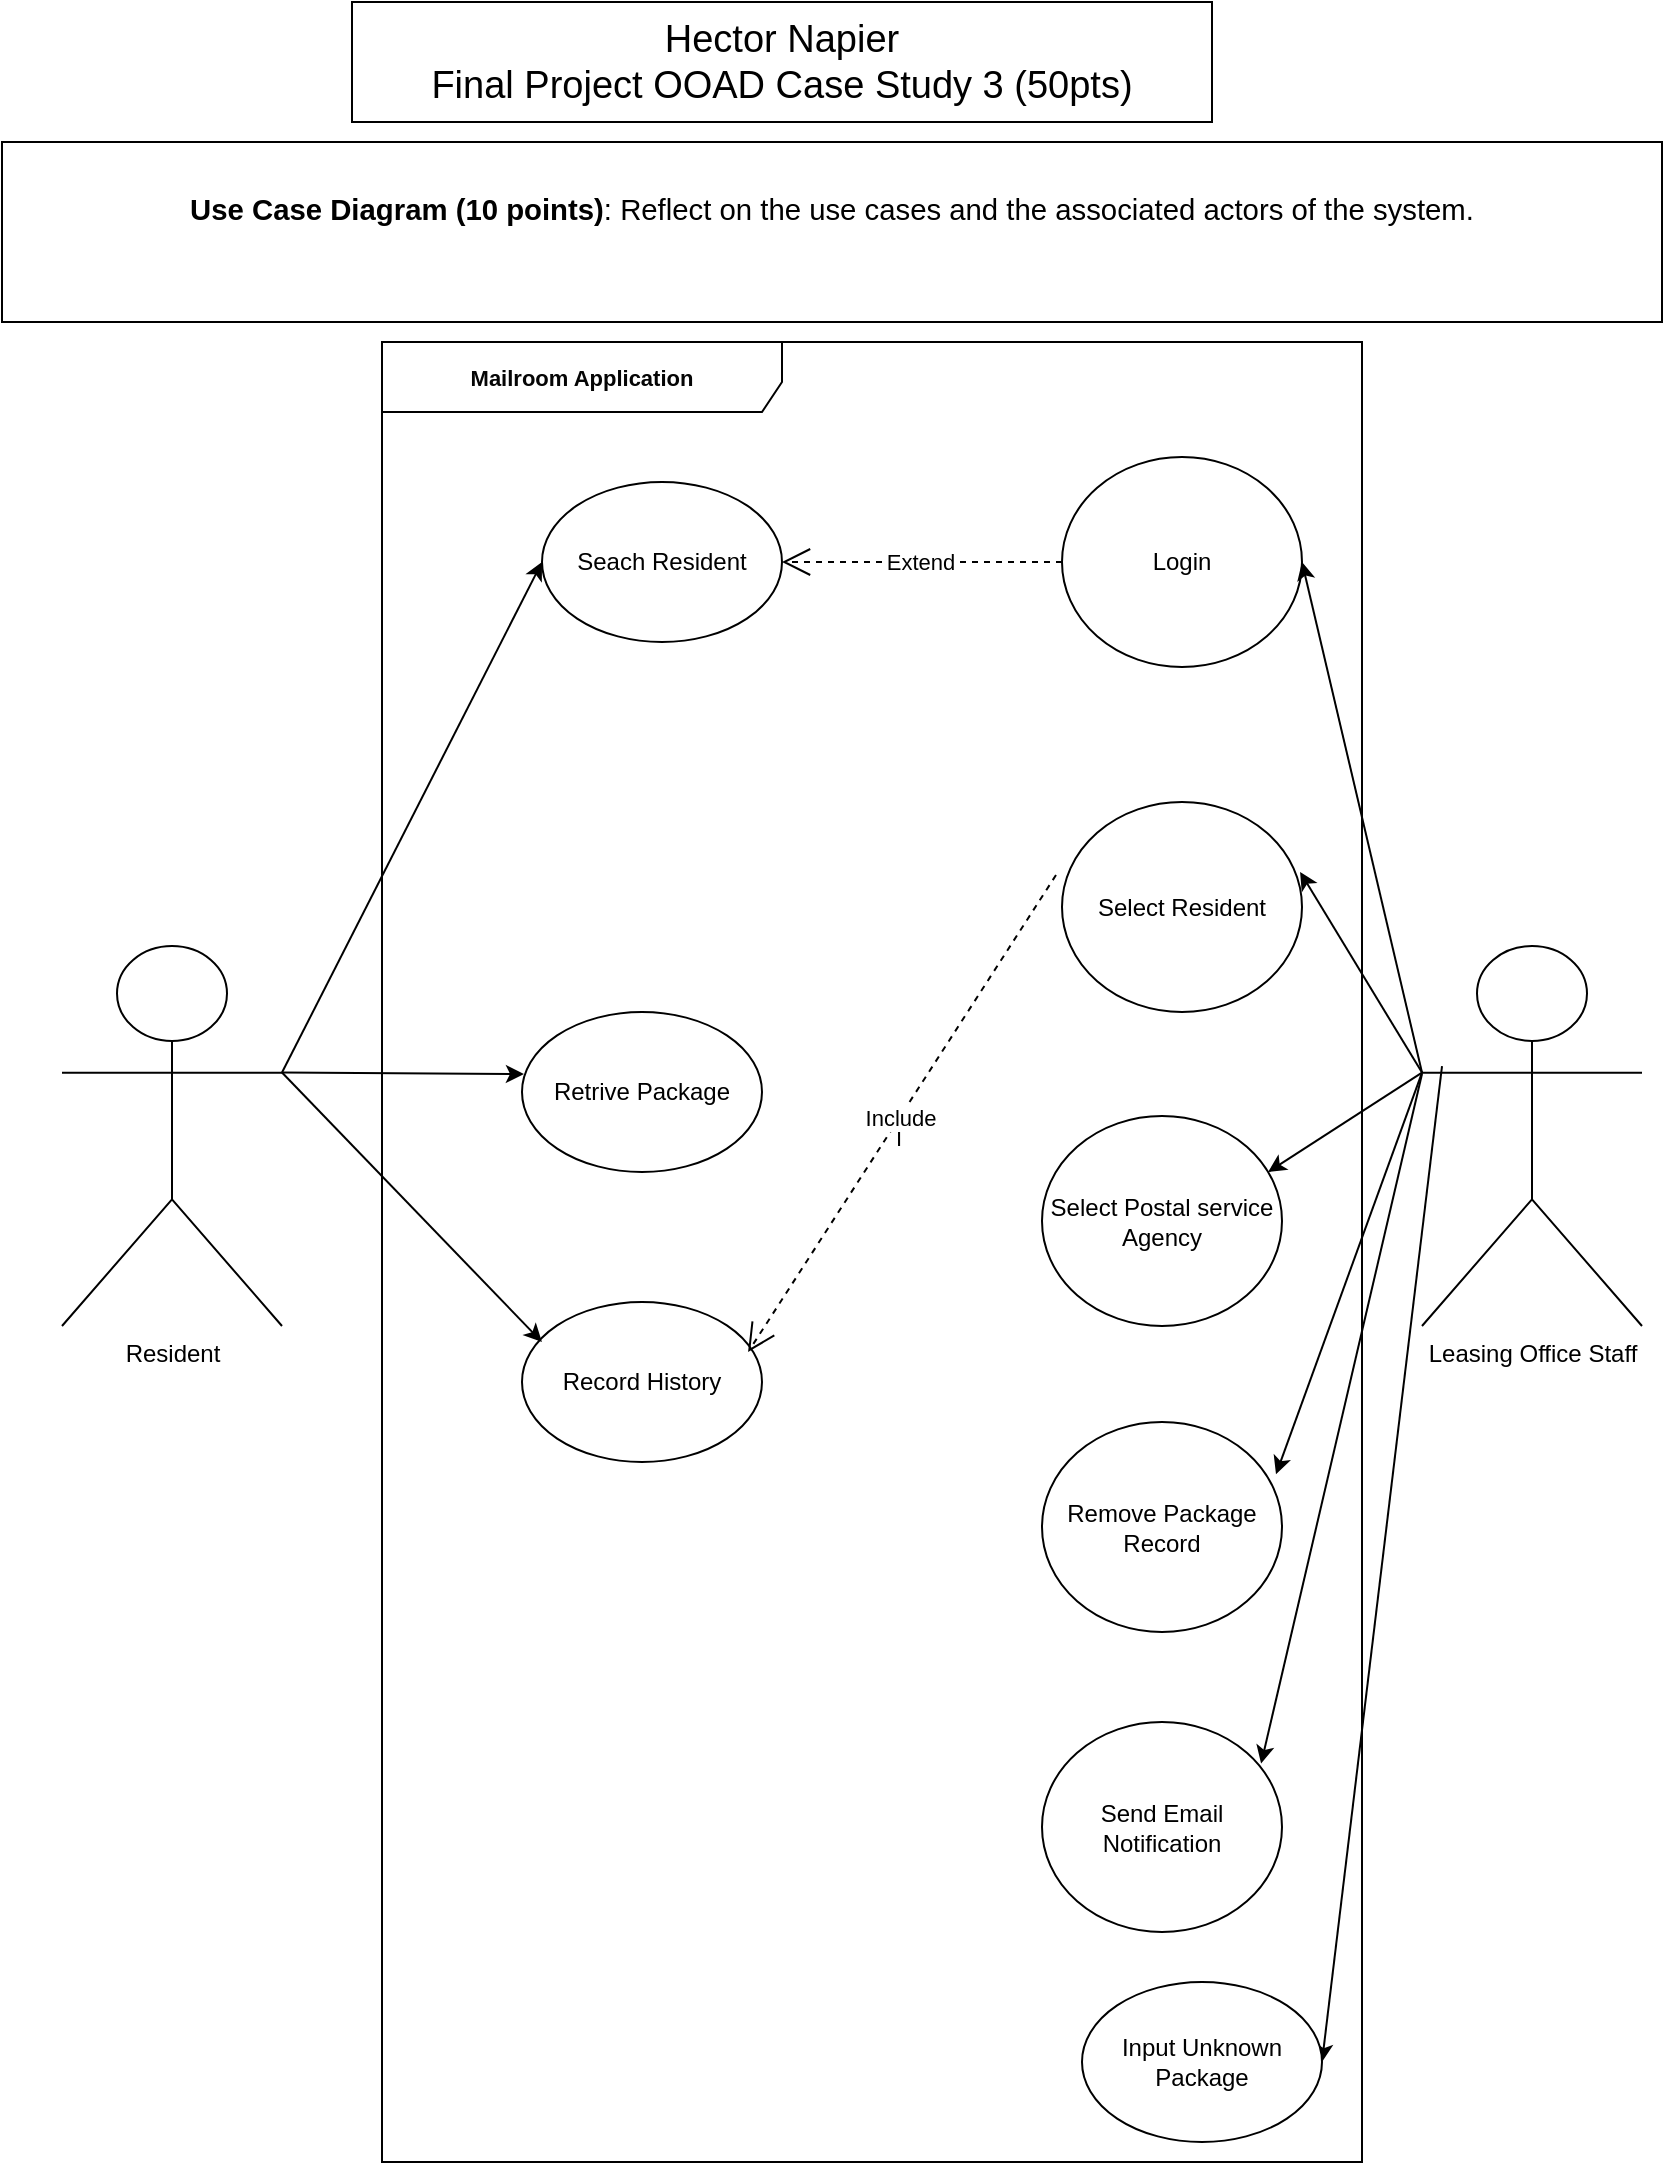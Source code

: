 <mxfile version="24.2.5" type="device" pages="5">
  <diagram name="Use Case Diagram" id="HRDbC0v-QL58-g_o1da6">
    <mxGraphModel dx="2074" dy="1204" grid="1" gridSize="10" guides="1" tooltips="1" connect="1" arrows="1" fold="1" page="1" pageScale="1" pageWidth="850" pageHeight="1100" math="0" shadow="0">
      <root>
        <mxCell id="0" />
        <mxCell id="1" parent="0" />
        <mxCell id="lq5DNbu_8mVxC_UeuH79-1" value="&lt;p style=&quot;line-height:1.38;margin-top:0pt;margin-bottom:0pt;&quot; dir=&quot;ltr&quot;&gt;&lt;/p&gt;&lt;p style=&quot;line-height:1.38;margin-top:0pt;margin-bottom:0pt;&quot; dir=&quot;ltr&quot;&gt;&lt;/p&gt;&lt;div&gt;&lt;/div&gt;&lt;span id=&quot;docs-internal-guid-705e0976-7fff-efcc-c61b-261b7dbb9d03&quot;&gt;&lt;font color=&quot;#000000&quot;&gt;&lt;span style=&quot;font-size: 11pt; font-family: Arial, sans-serif; background-color: transparent; font-weight: 700; font-variant-numeric: normal; font-variant-east-asian: normal; font-variant-alternates: normal; font-variant-position: normal; vertical-align: baseline; white-space-collapse: preserve;&quot;&gt;Use Case Diagram (10 points)&lt;/span&gt;&lt;span style=&quot;font-size: 11pt; font-family: Arial, sans-serif; background-color: transparent; font-variant-numeric: normal; font-variant-east-asian: normal; font-variant-alternates: normal; font-variant-position: normal; vertical-align: baseline; white-space-collapse: preserve;&quot;&gt;: Reflect on the use cases and the associated actors of the system.&lt;/span&gt;&lt;/font&gt;&lt;/span&gt;&lt;br&gt;&lt;p style=&quot;font-size: 22px;&quot;&gt;&lt;/p&gt;&lt;font style=&quot;font-size: 22px;&quot;&gt;&lt;span id=&quot;docs-internal-guid-4736cb21-7fff-454d-ffdd-ce9de3d9f626&quot;&gt;&lt;/span&gt;&lt;/font&gt;" style="rounded=0;whiteSpace=wrap;html=1;" parent="1" vertex="1">
          <mxGeometry x="10" y="80" width="830" height="90" as="geometry" />
        </mxCell>
        <mxCell id="5bMXv3uLhK97KtnWlhL0-1" value="&lt;div&gt;Resident&lt;/div&gt;" style="shape=umlActor;verticalLabelPosition=bottom;verticalAlign=top;html=1;" parent="1" vertex="1">
          <mxGeometry x="40" y="482" width="110" height="190" as="geometry" />
        </mxCell>
        <mxCell id="nHeZbiyVeFCBfAyv0oCI-2" value="Seach Resident" style="ellipse;whiteSpace=wrap;html=1;" parent="1" vertex="1">
          <mxGeometry x="280" y="250" width="120" height="80" as="geometry" />
        </mxCell>
        <mxCell id="nHeZbiyVeFCBfAyv0oCI-5" value="&lt;div style=&quot;&quot;&gt;Login&lt;/div&gt;" style="ellipse;whiteSpace=wrap;html=1;align=center;" parent="1" vertex="1">
          <mxGeometry x="540" y="237.5" width="120" height="105" as="geometry" />
        </mxCell>
        <mxCell id="nHeZbiyVeFCBfAyv0oCI-13" value="" style="endArrow=classic;html=1;rounded=0;entryX=0;entryY=0.5;entryDx=0;entryDy=0;exitX=1;exitY=0.333;exitDx=0;exitDy=0;exitPerimeter=0;" parent="1" source="5bMXv3uLhK97KtnWlhL0-1" target="nHeZbiyVeFCBfAyv0oCI-2" edge="1">
          <mxGeometry width="50" height="50" relative="1" as="geometry">
            <mxPoint x="150" y="502" as="sourcePoint" />
            <mxPoint x="200" y="452" as="targetPoint" />
          </mxGeometry>
        </mxCell>
        <mxCell id="nHeZbiyVeFCBfAyv0oCI-19" value="" style="endArrow=open;endSize=12;dashed=1;html=1;rounded=0;exitX=0;exitY=0.5;exitDx=0;exitDy=0;entryX=1;entryY=0.5;entryDx=0;entryDy=0;" parent="1" source="nHeZbiyVeFCBfAyv0oCI-5" target="nHeZbiyVeFCBfAyv0oCI-2" edge="1">
          <mxGeometry width="160" relative="1" as="geometry">
            <mxPoint x="400" y="390" as="sourcePoint" />
            <mxPoint x="560" y="390" as="targetPoint" />
            <mxPoint as="offset" />
          </mxGeometry>
        </mxCell>
        <mxCell id="rZAzOk7io4i5irzo0v-e-1" value="Extend" style="edgeLabel;html=1;align=center;verticalAlign=middle;resizable=0;points=[];" parent="nHeZbiyVeFCBfAyv0oCI-19" vertex="1" connectable="0">
          <mxGeometry x="0.014" relative="1" as="geometry">
            <mxPoint as="offset" />
          </mxGeometry>
        </mxCell>
        <mxCell id="zNv88BseD1n7ouaVDyPV-1" value="&lt;font color=&quot;#000000&quot; style=&quot;font-size: 19px;&quot;&gt;Hector Napier &lt;br&gt;Final Project OOAD Case Study 3 (50pts)&lt;/font&gt;" style="rounded=0;whiteSpace=wrap;html=1;" parent="1" vertex="1">
          <mxGeometry x="185" y="10" width="430" height="60" as="geometry" />
        </mxCell>
        <mxCell id="j5uEzlYgjDCo3Zua__Tq-10" value="Retrive Package" style="ellipse;whiteSpace=wrap;html=1;" parent="1" vertex="1">
          <mxGeometry x="270" y="515" width="120" height="80" as="geometry" />
        </mxCell>
        <mxCell id="j5uEzlYgjDCo3Zua__Tq-11" value="Record History" style="ellipse;whiteSpace=wrap;html=1;" parent="1" vertex="1">
          <mxGeometry x="270" y="660" width="120" height="80" as="geometry" />
        </mxCell>
        <mxCell id="j5uEzlYgjDCo3Zua__Tq-13" value="" style="endArrow=classic;html=1;rounded=0;exitX=1;exitY=0.333;exitDx=0;exitDy=0;exitPerimeter=0;entryX=0.008;entryY=0.388;entryDx=0;entryDy=0;entryPerimeter=0;" parent="1" source="5bMXv3uLhK97KtnWlhL0-1" target="j5uEzlYgjDCo3Zua__Tq-10" edge="1">
          <mxGeometry width="50" height="50" relative="1" as="geometry">
            <mxPoint x="150" y="640" as="sourcePoint" />
            <mxPoint x="280" y="700" as="targetPoint" />
          </mxGeometry>
        </mxCell>
        <mxCell id="j5uEzlYgjDCo3Zua__Tq-14" value="" style="endArrow=classic;html=1;rounded=0;exitX=1;exitY=0.333;exitDx=0;exitDy=0;exitPerimeter=0;entryX=0.083;entryY=0.25;entryDx=0;entryDy=0;entryPerimeter=0;" parent="1" source="5bMXv3uLhK97KtnWlhL0-1" target="j5uEzlYgjDCo3Zua__Tq-11" edge="1">
          <mxGeometry width="50" height="50" relative="1" as="geometry">
            <mxPoint x="147" y="721" as="sourcePoint" />
            <mxPoint x="260" y="780" as="targetPoint" />
          </mxGeometry>
        </mxCell>
        <mxCell id="j5uEzlYgjDCo3Zua__Tq-16" value="&lt;span id=&quot;docs-internal-guid-8cb2599f-7fff-848b-6761-51fdcf957c3d&quot;&gt;&lt;span style=&quot;font-family: Arial, sans-serif; background-color: transparent; font-weight: 700; font-variant-numeric: normal; font-variant-east-asian: normal; font-variant-alternates: normal; font-variant-position: normal; vertical-align: baseline; white-space-collapse: preserve;&quot;&gt;&lt;font color=&quot;#050505&quot; style=&quot;font-size: 11px;&quot;&gt;Mailroom Application&lt;/font&gt;&lt;/span&gt;&lt;/span&gt;" style="shape=umlFrame;whiteSpace=wrap;html=1;pointerEvents=0;width=200;height=35;" parent="1" vertex="1">
          <mxGeometry x="200" y="180" width="490" height="910" as="geometry" />
        </mxCell>
        <mxCell id="faty7FYjL2CxQlbBgaai-7" value="&lt;div&gt;Leasing Office Staff&lt;/div&gt;" style="shape=umlActor;verticalLabelPosition=bottom;verticalAlign=top;html=1;" parent="1" vertex="1">
          <mxGeometry x="720" y="482" width="110" height="190" as="geometry" />
        </mxCell>
        <mxCell id="rZAzOk7io4i5irzo0v-e-2" value="" style="endArrow=classic;html=1;rounded=0;exitX=0.091;exitY=0.316;exitDx=0;exitDy=0;exitPerimeter=0;entryX=1;entryY=0.5;entryDx=0;entryDy=0;" parent="1" source="faty7FYjL2CxQlbBgaai-7" target="rZAzOk7io4i5irzo0v-e-3" edge="1">
          <mxGeometry width="50" height="50" relative="1" as="geometry">
            <mxPoint x="160" y="555" as="sourcePoint" />
            <mxPoint x="120" y="840" as="targetPoint" />
          </mxGeometry>
        </mxCell>
        <mxCell id="rZAzOk7io4i5irzo0v-e-3" value="Input Unknown Package" style="ellipse;whiteSpace=wrap;html=1;" parent="1" vertex="1">
          <mxGeometry x="550" y="1000" width="120" height="80" as="geometry" />
        </mxCell>
        <mxCell id="rZAzOk7io4i5irzo0v-e-6" value="&lt;div style=&quot;&quot;&gt;Select Resident&lt;/div&gt;" style="ellipse;whiteSpace=wrap;html=1;align=center;" parent="1" vertex="1">
          <mxGeometry x="540" y="410" width="120" height="105" as="geometry" />
        </mxCell>
        <mxCell id="rZAzOk7io4i5irzo0v-e-7" value="&lt;div style=&quot;&quot;&gt;Select Postal service Agency&lt;/div&gt;" style="ellipse;whiteSpace=wrap;html=1;align=center;" parent="1" vertex="1">
          <mxGeometry x="530" y="567" width="120" height="105" as="geometry" />
        </mxCell>
        <mxCell id="rZAzOk7io4i5irzo0v-e-8" value="" style="endArrow=classic;html=1;rounded=0;exitX=0;exitY=0.333;exitDx=0;exitDy=0;exitPerimeter=0;entryX=1;entryY=0.5;entryDx=0;entryDy=0;" parent="1" source="faty7FYjL2CxQlbBgaai-7" target="nHeZbiyVeFCBfAyv0oCI-5" edge="1">
          <mxGeometry width="50" height="50" relative="1" as="geometry">
            <mxPoint x="160" y="555" as="sourcePoint" />
            <mxPoint x="300" y="580" as="targetPoint" />
          </mxGeometry>
        </mxCell>
        <mxCell id="rZAzOk7io4i5irzo0v-e-9" value="" style="endArrow=classic;html=1;rounded=0;exitX=0;exitY=0.333;exitDx=0;exitDy=0;exitPerimeter=0;entryX=0.992;entryY=0.333;entryDx=0;entryDy=0;entryPerimeter=0;" parent="1" source="faty7FYjL2CxQlbBgaai-7" target="rZAzOk7io4i5irzo0v-e-6" edge="1">
          <mxGeometry width="50" height="50" relative="1" as="geometry">
            <mxPoint x="730" y="555" as="sourcePoint" />
            <mxPoint x="670" y="300" as="targetPoint" />
          </mxGeometry>
        </mxCell>
        <mxCell id="rZAzOk7io4i5irzo0v-e-10" value="" style="endArrow=classic;html=1;rounded=0;exitX=0;exitY=0.333;exitDx=0;exitDy=0;exitPerimeter=0;entryX=0.942;entryY=0.267;entryDx=0;entryDy=0;entryPerimeter=0;" parent="1" source="faty7FYjL2CxQlbBgaai-7" target="rZAzOk7io4i5irzo0v-e-7" edge="1">
          <mxGeometry width="50" height="50" relative="1" as="geometry">
            <mxPoint x="740" y="565" as="sourcePoint" />
            <mxPoint x="659" y="595" as="targetPoint" />
          </mxGeometry>
        </mxCell>
        <mxCell id="rZAzOk7io4i5irzo0v-e-11" value="I" style="endArrow=open;endSize=12;dashed=1;html=1;rounded=0;entryX=0.942;entryY=0.313;entryDx=0;entryDy=0;entryPerimeter=0;exitX=-0.025;exitY=0.348;exitDx=0;exitDy=0;exitPerimeter=0;" parent="1" source="rZAzOk7io4i5irzo0v-e-6" target="j5uEzlYgjDCo3Zua__Tq-11" edge="1">
          <mxGeometry x="0.082" y="5" width="160" relative="1" as="geometry">
            <mxPoint x="520" y="590" as="sourcePoint" />
            <mxPoint x="400" y="589.5" as="targetPoint" />
            <mxPoint as="offset" />
          </mxGeometry>
        </mxCell>
        <mxCell id="rZAzOk7io4i5irzo0v-e-12" value="Include" style="edgeLabel;html=1;align=center;verticalAlign=middle;resizable=0;points=[];" parent="rZAzOk7io4i5irzo0v-e-11" vertex="1" connectable="0">
          <mxGeometry x="0.014" relative="1" as="geometry">
            <mxPoint as="offset" />
          </mxGeometry>
        </mxCell>
        <mxCell id="rZAzOk7io4i5irzo0v-e-14" value="&lt;div style=&quot;&quot;&gt;Remove Package Record&lt;/div&gt;" style="ellipse;whiteSpace=wrap;html=1;align=center;" parent="1" vertex="1">
          <mxGeometry x="530" y="720" width="120" height="105" as="geometry" />
        </mxCell>
        <mxCell id="rZAzOk7io4i5irzo0v-e-15" value="&lt;div style=&quot;&quot;&gt;Send Email Notification&lt;/div&gt;" style="ellipse;whiteSpace=wrap;html=1;align=center;" parent="1" vertex="1">
          <mxGeometry x="530" y="870" width="120" height="105" as="geometry" />
        </mxCell>
        <mxCell id="rZAzOk7io4i5irzo0v-e-16" value="" style="endArrow=classic;html=1;rounded=0;entryX=0.975;entryY=0.249;entryDx=0;entryDy=0;entryPerimeter=0;exitX=0;exitY=0.333;exitDx=0;exitDy=0;exitPerimeter=0;" parent="1" source="faty7FYjL2CxQlbBgaai-7" target="rZAzOk7io4i5irzo0v-e-14" edge="1">
          <mxGeometry width="50" height="50" relative="1" as="geometry">
            <mxPoint x="720" y="540" as="sourcePoint" />
            <mxPoint x="653" y="605" as="targetPoint" />
          </mxGeometry>
        </mxCell>
        <mxCell id="rZAzOk7io4i5irzo0v-e-17" value="" style="endArrow=classic;html=1;rounded=0;entryX=0.913;entryY=0.198;entryDx=0;entryDy=0;entryPerimeter=0;" parent="1" target="rZAzOk7io4i5irzo0v-e-15" edge="1">
          <mxGeometry width="50" height="50" relative="1" as="geometry">
            <mxPoint x="720" y="546" as="sourcePoint" />
            <mxPoint x="657" y="756" as="targetPoint" />
          </mxGeometry>
        </mxCell>
      </root>
    </mxGraphModel>
  </diagram>
  <diagram id="yTS-zGicEhvubGqiiFgA" name="Activity Diagram">
    <mxGraphModel dx="2074" dy="1204" grid="1" gridSize="10" guides="1" tooltips="1" connect="1" arrows="1" fold="1" page="1" pageScale="1" pageWidth="850" pageHeight="1100" math="0" shadow="0">
      <root>
        <mxCell id="0" />
        <mxCell id="1" parent="0" />
        <mxCell id="_Ud6uV08nvZzO5Yvaj7D-1" value="&lt;p style=&quot;line-height:1.38;margin-top:0pt;margin-bottom:0pt;&quot; dir=&quot;ltr&quot;&gt;&lt;/p&gt;&lt;p style=&quot;line-height:1.38;margin-top:0pt;margin-bottom:0pt;&quot; dir=&quot;ltr&quot;&gt;&lt;/p&gt;&lt;div&gt;&lt;/div&gt;&lt;p style=&quot;line-height:1.38;margin-top:0pt;margin-bottom:0pt;&quot; dir=&quot;ltr&quot;&gt;&lt;/p&gt;&lt;div&gt;&lt;/div&gt;&lt;span style=&quot;font-size: 16px;&quot; id=&quot;docs-internal-guid-476f0666-7fff-e421-7e1c-d5bcd231eda9&quot;&gt;&lt;font color=&quot;#080808&quot; style=&quot;font-size: 16px;&quot;&gt;&lt;span style=&quot;font-family: Arial, sans-serif; background-color: transparent; font-weight: 700; font-variant-numeric: normal; font-variant-east-asian: normal; font-variant-alternates: normal; font-variant-position: normal; vertical-align: baseline; white-space-collapse: preserve;&quot;&gt;Activity Diagram (10 points)&lt;/span&gt;&lt;span style=&quot;font-family: Arial, sans-serif; background-color: transparent; font-variant-numeric: normal; font-variant-east-asian: normal; font-variant-alternates: normal; font-variant-position: normal; vertical-align: baseline; white-space-collapse: preserve;&quot;&gt;: Illustrate the sequence of &lt;/span&gt;&lt;/font&gt;&lt;/span&gt;&lt;div style=&quot;font-size: 16px;&quot;&gt;&lt;font color=&quot;#080808&quot; style=&quot;font-size: 16px;&quot;&gt;&lt;span style=&quot;font-family: Arial, sans-serif; background-color: transparent; font-variant-numeric: normal; font-variant-east-asian: normal; font-variant-alternates: normal; font-variant-position: normal; vertical-align: baseline; white-space-collapse: preserve;&quot;&gt;activities for each use case.&lt;/span&gt;&lt;/font&gt;&lt;br&gt;&lt;p style=&quot;font-size: 16px;&quot;&gt;&lt;/p&gt;&lt;span style=&quot;font-size: 16px;&quot; id=&quot;docs-internal-guid-7112bc8c-7fff-d57e-7e25-45a56f821945&quot;&gt;&lt;/span&gt;&lt;/div&gt;" style="rounded=0;whiteSpace=wrap;html=1;" parent="1" vertex="1">
          <mxGeometry x="210" width="450" height="60" as="geometry" />
        </mxCell>
        <mxCell id="hPD5M8SMGnqX-7s_gUQp-1" value="" style="ellipse;html=1;shape=startState;fillColor=#000000;strokeColor=#ff0000;" parent="1" vertex="1">
          <mxGeometry x="40" y="255" width="30" height="30" as="geometry" />
        </mxCell>
        <mxCell id="d6ZAwayhKA5jPn56wRFN-2" value="Staff Login" style="rounded=1;whiteSpace=wrap;html=1;" parent="1" vertex="1">
          <mxGeometry x="180" y="225" width="120" height="60" as="geometry" />
        </mxCell>
        <mxCell id="UxZ2Fb-T9elE9g2_Hdl5-15" style="edgeStyle=orthogonalEdgeStyle;rounded=0;orthogonalLoop=1;jettySize=auto;html=1;entryX=0.5;entryY=0;entryDx=0;entryDy=0;endArrow=open;endFill=0;" parent="1" source="d6ZAwayhKA5jPn56wRFN-3" target="UxZ2Fb-T9elE9g2_Hdl5-14" edge="1">
          <mxGeometry relative="1" as="geometry" />
        </mxCell>
        <mxCell id="d6ZAwayhKA5jPn56wRFN-3" value="Resident Not" style="rounded=1;whiteSpace=wrap;html=1;" parent="1" vertex="1">
          <mxGeometry x="290" y="325" width="120" height="30" as="geometry" />
        </mxCell>
        <mxCell id="d6ZAwayhKA5jPn56wRFN-4" value="Search for resident" style="rounded=1;whiteSpace=wrap;html=1;" parent="1" vertex="1">
          <mxGeometry x="400" y="215" width="80" height="40" as="geometry" />
        </mxCell>
        <mxCell id="d6ZAwayhKA5jPn56wRFN-48" value="" style="rhombus;whiteSpace=wrap;html=1;" parent="1" vertex="1">
          <mxGeometry x="420" y="275" width="40" height="40" as="geometry" />
        </mxCell>
        <mxCell id="43f0WN8mzrDbMwz-3VTG-8" value="" style="endArrow=open;endFill=1;endSize=12;html=1;rounded=0;exitX=0;exitY=0.5;exitDx=0;exitDy=0;entryX=0.66;entryY=0.013;entryDx=0;entryDy=0;entryPerimeter=0;" parent="1" source="d6ZAwayhKA5jPn56wRFN-48" target="d6ZAwayhKA5jPn56wRFN-3" edge="1">
          <mxGeometry width="160" relative="1" as="geometry">
            <mxPoint x="560" y="420" as="sourcePoint" />
            <mxPoint x="520" y="445" as="targetPoint" />
          </mxGeometry>
        </mxCell>
        <mxCell id="lvntcp9gN8Iw_CxUbA4a-3" value="" style="rhombus;whiteSpace=wrap;html=1;" parent="1" vertex="1">
          <mxGeometry x="330" y="235" width="40" height="40" as="geometry" />
        </mxCell>
        <mxCell id="UxZ2Fb-T9elE9g2_Hdl5-2" style="edgeStyle=orthogonalEdgeStyle;rounded=0;orthogonalLoop=1;jettySize=auto;html=1;entryX=0.5;entryY=0;entryDx=0;entryDy=0;endArrow=open;endFill=0;" parent="1" source="lvntcp9gN8Iw_CxUbA4a-5" target="UxZ2Fb-T9elE9g2_Hdl5-3" edge="1">
          <mxGeometry relative="1" as="geometry">
            <mxPoint x="530" y="385" as="targetPoint" />
          </mxGeometry>
        </mxCell>
        <mxCell id="lvntcp9gN8Iw_CxUbA4a-5" value="Resident Found" style="rounded=1;whiteSpace=wrap;html=1;" parent="1" vertex="1">
          <mxGeometry x="470" y="325" width="120" height="30" as="geometry" />
        </mxCell>
        <mxCell id="lvntcp9gN8Iw_CxUbA4a-6" value="" style="endArrow=open;endFill=1;endSize=12;html=1;rounded=0;exitX=1;exitY=0.5;exitDx=0;exitDy=0;" parent="1" source="d6ZAwayhKA5jPn56wRFN-48" target="lvntcp9gN8Iw_CxUbA4a-5" edge="1">
          <mxGeometry width="160" relative="1" as="geometry">
            <mxPoint x="420" y="325" as="sourcePoint" />
            <mxPoint x="380" y="363" as="targetPoint" />
          </mxGeometry>
        </mxCell>
        <mxCell id="lvntcp9gN8Iw_CxUbA4a-10" value="" style="endArrow=open;endFill=1;endSize=12;html=1;rounded=0;exitX=0.871;exitY=0.357;exitDx=0;exitDy=0;entryX=0;entryY=0.5;entryDx=0;entryDy=0;exitPerimeter=0;" parent="1" source="hPD5M8SMGnqX-7s_gUQp-1" target="d6ZAwayhKA5jPn56wRFN-2" edge="1">
          <mxGeometry width="160" relative="1" as="geometry">
            <mxPoint x="10" y="175" as="sourcePoint" />
            <mxPoint x="57" y="205" as="targetPoint" />
          </mxGeometry>
        </mxCell>
        <mxCell id="lvntcp9gN8Iw_CxUbA4a-11" value="" style="endArrow=open;endFill=1;endSize=12;html=1;rounded=0;exitX=0.94;exitY=0.48;exitDx=0;exitDy=0;entryX=0;entryY=0.5;entryDx=0;entryDy=0;exitPerimeter=0;" parent="1" source="lvntcp9gN8Iw_CxUbA4a-3" target="d6ZAwayhKA5jPn56wRFN-4" edge="1">
          <mxGeometry width="160" relative="1" as="geometry">
            <mxPoint x="360" y="255" as="sourcePoint" />
            <mxPoint x="407" y="285" as="targetPoint" />
          </mxGeometry>
        </mxCell>
        <mxCell id="lvntcp9gN8Iw_CxUbA4a-13" value="" style="endArrow=open;endFill=1;endSize=12;html=1;rounded=0;exitX=1;exitY=0.5;exitDx=0;exitDy=0;entryX=0;entryY=0.5;entryDx=0;entryDy=0;" parent="1" target="lvntcp9gN8Iw_CxUbA4a-3" edge="1">
          <mxGeometry width="160" relative="1" as="geometry">
            <mxPoint x="300" y="255" as="sourcePoint" />
            <mxPoint x="347" y="285" as="targetPoint" />
          </mxGeometry>
        </mxCell>
        <mxCell id="lvntcp9gN8Iw_CxUbA4a-14" value="" style="endArrow=open;endFill=1;endSize=12;html=1;rounded=0;exitX=0.5;exitY=1;exitDx=0;exitDy=0;entryX=0.5;entryY=0;entryDx=0;entryDy=0;" parent="1" source="d6ZAwayhKA5jPn56wRFN-4" target="d6ZAwayhKA5jPn56wRFN-48" edge="1">
          <mxGeometry width="160" relative="1" as="geometry">
            <mxPoint x="510" y="345" as="sourcePoint" />
            <mxPoint x="557" y="375" as="targetPoint" />
          </mxGeometry>
        </mxCell>
        <mxCell id="UxZ2Fb-T9elE9g2_Hdl5-4" style="edgeStyle=orthogonalEdgeStyle;rounded=0;orthogonalLoop=1;jettySize=auto;html=1;entryX=0.5;entryY=0;entryDx=0;entryDy=0;" parent="1" target="UxZ2Fb-T9elE9g2_Hdl5-3" edge="1">
          <mxGeometry relative="1" as="geometry">
            <mxPoint x="530" y="425" as="sourcePoint" />
          </mxGeometry>
        </mxCell>
        <mxCell id="UxZ2Fb-T9elE9g2_Hdl5-43" style="edgeStyle=orthogonalEdgeStyle;rounded=0;orthogonalLoop=1;jettySize=auto;html=1;entryX=0.5;entryY=0;entryDx=0;entryDy=0;" parent="1" source="UxZ2Fb-T9elE9g2_Hdl5-3" target="UxZ2Fb-T9elE9g2_Hdl5-41" edge="1">
          <mxGeometry relative="1" as="geometry" />
        </mxCell>
        <mxCell id="UxZ2Fb-T9elE9g2_Hdl5-3" value="Select Resident" style="rounded=1;whiteSpace=wrap;html=1;" parent="1" vertex="1">
          <mxGeometry x="470" y="395" width="120" height="30" as="geometry" />
        </mxCell>
        <mxCell id="UxZ2Fb-T9elE9g2_Hdl5-12" style="edgeStyle=orthogonalEdgeStyle;rounded=0;orthogonalLoop=1;jettySize=auto;html=1;entryX=0.5;entryY=0;entryDx=0;entryDy=0;" parent="1" source="UxZ2Fb-T9elE9g2_Hdl5-5" target="UxZ2Fb-T9elE9g2_Hdl5-9" edge="1">
          <mxGeometry relative="1" as="geometry" />
        </mxCell>
        <mxCell id="UxZ2Fb-T9elE9g2_Hdl5-5" value="Select Agency" style="rounded=1;whiteSpace=wrap;html=1;" parent="1" vertex="1">
          <mxGeometry x="470" y="575" width="120" height="30" as="geometry" />
        </mxCell>
        <mxCell id="UxZ2Fb-T9elE9g2_Hdl5-22" style="edgeStyle=orthogonalEdgeStyle;rounded=0;orthogonalLoop=1;jettySize=auto;html=1;entryX=0.5;entryY=0;entryDx=0;entryDy=0;endArrow=open;endFill=0;" parent="1" source="UxZ2Fb-T9elE9g2_Hdl5-9" target="UxZ2Fb-T9elE9g2_Hdl5-21" edge="1">
          <mxGeometry relative="1" as="geometry" />
        </mxCell>
        <mxCell id="UxZ2Fb-T9elE9g2_Hdl5-9" value="Resident Information Confirmation&amp;nbsp;" style="rounded=1;whiteSpace=wrap;html=1;" parent="1" vertex="1">
          <mxGeometry x="470" y="655" width="120" height="30" as="geometry" />
        </mxCell>
        <mxCell id="UxZ2Fb-T9elE9g2_Hdl5-17" style="edgeStyle=orthogonalEdgeStyle;rounded=0;orthogonalLoop=1;jettySize=auto;html=1;endArrow=open;endFill=0;" parent="1" source="UxZ2Fb-T9elE9g2_Hdl5-13" edge="1">
          <mxGeometry relative="1" as="geometry">
            <mxPoint x="310" y="485" as="targetPoint" />
          </mxGeometry>
        </mxCell>
        <mxCell id="UxZ2Fb-T9elE9g2_Hdl5-13" value="Input Owner information" style="rounded=1;whiteSpace=wrap;html=1;" parent="1" vertex="1">
          <mxGeometry x="310" y="380" width="120" height="30" as="geometry" />
        </mxCell>
        <mxCell id="UxZ2Fb-T9elE9g2_Hdl5-14" value="" style="rhombus;whiteSpace=wrap;html=1;" parent="1" vertex="1">
          <mxGeometry x="235" y="375" width="40" height="40" as="geometry" />
        </mxCell>
        <mxCell id="UxZ2Fb-T9elE9g2_Hdl5-16" style="edgeStyle=orthogonalEdgeStyle;rounded=0;orthogonalLoop=1;jettySize=auto;html=1;entryX=0;entryY=0.5;entryDx=0;entryDy=0;endArrow=open;endFill=0;" parent="1" source="UxZ2Fb-T9elE9g2_Hdl5-14" target="UxZ2Fb-T9elE9g2_Hdl5-13" edge="1">
          <mxGeometry relative="1" as="geometry" />
        </mxCell>
        <mxCell id="UxZ2Fb-T9elE9g2_Hdl5-19" style="edgeStyle=orthogonalEdgeStyle;rounded=0;orthogonalLoop=1;jettySize=auto;html=1;entryX=1;entryY=0.467;entryDx=0;entryDy=0;entryPerimeter=0;endArrow=open;endFill=0;" parent="1" source="UxZ2Fb-T9elE9g2_Hdl5-18" target="UxZ2Fb-T9elE9g2_Hdl5-20" edge="1">
          <mxGeometry relative="1" as="geometry">
            <mxPoint x="120" y="500" as="targetPoint" />
          </mxGeometry>
        </mxCell>
        <mxCell id="UxZ2Fb-T9elE9g2_Hdl5-18" value="Placed in Unknown area" style="rounded=1;whiteSpace=wrap;html=1;" parent="1" vertex="1">
          <mxGeometry x="255" y="485" width="120" height="30" as="geometry" />
        </mxCell>
        <mxCell id="UxZ2Fb-T9elE9g2_Hdl5-25" style="edgeStyle=orthogonalEdgeStyle;rounded=0;orthogonalLoop=1;jettySize=auto;html=1;entryX=0.5;entryY=1;entryDx=0;entryDy=0;exitX=0.5;exitY=0;exitDx=0;exitDy=0;endArrow=open;endFill=0;" parent="1" source="UxZ2Fb-T9elE9g2_Hdl5-20" target="lvntcp9gN8Iw_CxUbA4a-3" edge="1">
          <mxGeometry relative="1" as="geometry">
            <Array as="points">
              <mxPoint x="155" y="485" />
              <mxPoint x="155" y="305" />
              <mxPoint x="350" y="305" />
            </Array>
          </mxGeometry>
        </mxCell>
        <mxCell id="UxZ2Fb-T9elE9g2_Hdl5-20" value="Return package to Agency" style="rounded=1;whiteSpace=wrap;html=1;" parent="1" vertex="1">
          <mxGeometry x="50" y="485" width="120" height="30" as="geometry" />
        </mxCell>
        <mxCell id="UxZ2Fb-T9elE9g2_Hdl5-23" style="edgeStyle=orthogonalEdgeStyle;rounded=0;orthogonalLoop=1;jettySize=auto;html=1;entryX=1;entryY=0.5;entryDx=0;entryDy=0;endArrow=open;endFill=0;" parent="1" source="UxZ2Fb-T9elE9g2_Hdl5-21" target="UxZ2Fb-T9elE9g2_Hdl5-27" edge="1">
          <mxGeometry relative="1" as="geometry">
            <mxPoint x="432" y="755" as="targetPoint" />
          </mxGeometry>
        </mxCell>
        <mxCell id="UxZ2Fb-T9elE9g2_Hdl5-21" value="" style="rhombus;whiteSpace=wrap;html=1;" parent="1" vertex="1">
          <mxGeometry x="510" y="735" width="40" height="40" as="geometry" />
        </mxCell>
        <mxCell id="UxZ2Fb-T9elE9g2_Hdl5-37" style="edgeStyle=orthogonalEdgeStyle;rounded=0;orthogonalLoop=1;jettySize=auto;html=1;entryX=0.5;entryY=0;entryDx=0;entryDy=0;endArrow=open;endFill=0;" parent="1" source="UxZ2Fb-T9elE9g2_Hdl5-26" target="UxZ2Fb-T9elE9g2_Hdl5-38" edge="1">
          <mxGeometry relative="1" as="geometry">
            <mxPoint x="645" y="870" as="targetPoint" />
            <Array as="points">
              <mxPoint x="645" y="730" />
              <mxPoint x="695" y="730" />
            </Array>
          </mxGeometry>
        </mxCell>
        <mxCell id="UxZ2Fb-T9elE9g2_Hdl5-26" value="" style="rhombus;whiteSpace=wrap;html=1;" parent="1" vertex="1">
          <mxGeometry x="625" y="670" width="40" height="40" as="geometry" />
        </mxCell>
        <mxCell id="UxZ2Fb-T9elE9g2_Hdl5-29" style="edgeStyle=orthogonalEdgeStyle;rounded=0;orthogonalLoop=1;jettySize=auto;html=1;entryX=0.5;entryY=0;entryDx=0;entryDy=0;endArrow=open;endFill=0;" parent="1" source="UxZ2Fb-T9elE9g2_Hdl5-27" target="UxZ2Fb-T9elE9g2_Hdl5-28" edge="1">
          <mxGeometry relative="1" as="geometry" />
        </mxCell>
        <mxCell id="UxZ2Fb-T9elE9g2_Hdl5-27" value="Sent Email Notification to resident" style="rounded=1;whiteSpace=wrap;html=1;" parent="1" vertex="1">
          <mxGeometry x="330" y="722.5" width="120" height="65" as="geometry" />
        </mxCell>
        <mxCell id="UxZ2Fb-T9elE9g2_Hdl5-30" style="edgeStyle=orthogonalEdgeStyle;rounded=0;orthogonalLoop=1;jettySize=auto;html=1;entryX=0;entryY=0.5;entryDx=0;entryDy=0;endArrow=open;endFill=0;" parent="1" source="UxZ2Fb-T9elE9g2_Hdl5-28" target="UxZ2Fb-T9elE9g2_Hdl5-31" edge="1">
          <mxGeometry relative="1" as="geometry">
            <mxPoint x="442" y="860" as="targetPoint" />
          </mxGeometry>
        </mxCell>
        <mxCell id="UxZ2Fb-T9elE9g2_Hdl5-28" value="" style="rhombus;whiteSpace=wrap;html=1;" parent="1" vertex="1">
          <mxGeometry x="370" y="850" width="40" height="40" as="geometry" />
        </mxCell>
        <mxCell id="UxZ2Fb-T9elE9g2_Hdl5-32" style="edgeStyle=orthogonalEdgeStyle;rounded=0;orthogonalLoop=1;jettySize=auto;html=1;entryX=0.5;entryY=0;entryDx=0;entryDy=0;exitX=0.5;exitY=0;exitDx=0;exitDy=0;" parent="1" source="UxZ2Fb-T9elE9g2_Hdl5-33" target="lvntcp9gN8Iw_CxUbA4a-3" edge="1">
          <mxGeometry relative="1" as="geometry">
            <mxPoint x="605" y="660" as="sourcePoint" />
            <Array as="points">
              <mxPoint x="350" y="160" />
            </Array>
          </mxGeometry>
        </mxCell>
        <mxCell id="UxZ2Fb-T9elE9g2_Hdl5-34" style="edgeStyle=orthogonalEdgeStyle;rounded=0;orthogonalLoop=1;jettySize=auto;html=1;entryX=0;entryY=0.5;entryDx=0;entryDy=0;endArrow=open;endFill=0;" parent="1" source="UxZ2Fb-T9elE9g2_Hdl5-31" target="UxZ2Fb-T9elE9g2_Hdl5-26" edge="1">
          <mxGeometry relative="1" as="geometry">
            <mxPoint x="590" y="870" as="targetPoint" />
          </mxGeometry>
        </mxCell>
        <mxCell id="UxZ2Fb-T9elE9g2_Hdl5-31" value="Add Package to Pending Area.&amp;nbsp;" style="rounded=1;whiteSpace=wrap;html=1;" parent="1" vertex="1">
          <mxGeometry x="455" y="860" width="120" height="30" as="geometry" />
        </mxCell>
        <mxCell id="UxZ2Fb-T9elE9g2_Hdl5-36" value="" style="ellipse;html=1;shape=endState;fillColor=#000000;strokeColor=#ff0000;" parent="1" vertex="1">
          <mxGeometry x="705" y="900" width="30" height="30" as="geometry" />
        </mxCell>
        <mxCell id="UxZ2Fb-T9elE9g2_Hdl5-39" style="edgeStyle=orthogonalEdgeStyle;rounded=0;orthogonalLoop=1;jettySize=auto;html=1;entryX=0.5;entryY=0;entryDx=0;entryDy=0;endArrow=open;endFill=0;" parent="1" source="UxZ2Fb-T9elE9g2_Hdl5-38" target="UxZ2Fb-T9elE9g2_Hdl5-36" edge="1">
          <mxGeometry relative="1" as="geometry">
            <mxPoint x="645" y="810" as="targetPoint" />
            <Array as="points">
              <mxPoint x="695" y="800" />
              <mxPoint x="715" y="800" />
              <mxPoint x="715" y="875" />
              <mxPoint x="720" y="875" />
            </Array>
          </mxGeometry>
        </mxCell>
        <mxCell id="UxZ2Fb-T9elE9g2_Hdl5-38" value="Logout" style="rounded=1;whiteSpace=wrap;html=1;" parent="1" vertex="1">
          <mxGeometry x="635" y="757.5" width="120" height="30" as="geometry" />
        </mxCell>
        <mxCell id="UxZ2Fb-T9elE9g2_Hdl5-40" value="" style="edgeStyle=orthogonalEdgeStyle;rounded=0;orthogonalLoop=1;jettySize=auto;html=1;entryX=0.5;entryY=0;entryDx=0;entryDy=0;exitX=1;exitY=0.5;exitDx=0;exitDy=0;" parent="1" source="UxZ2Fb-T9elE9g2_Hdl5-26" target="UxZ2Fb-T9elE9g2_Hdl5-33" edge="1">
          <mxGeometry relative="1" as="geometry">
            <mxPoint x="645" y="750" as="sourcePoint" />
            <mxPoint x="350" y="235" as="targetPoint" />
            <Array as="points">
              <mxPoint x="735" y="690" />
              <mxPoint x="735" y="160" />
              <mxPoint x="510" y="160" />
            </Array>
          </mxGeometry>
        </mxCell>
        <mxCell id="UxZ2Fb-T9elE9g2_Hdl5-33" value="Return to resident search" style="text;html=1;align=center;verticalAlign=middle;resizable=0;points=[];autosize=1;strokeColor=none;fillColor=none;rotation=0;" parent="1" vertex="1">
          <mxGeometry x="430" y="150" width="160" height="30" as="geometry" />
        </mxCell>
        <mxCell id="UxZ2Fb-T9elE9g2_Hdl5-44" style="edgeStyle=orthogonalEdgeStyle;rounded=0;orthogonalLoop=1;jettySize=auto;html=1;entryX=0.5;entryY=0;entryDx=0;entryDy=0;" parent="1" source="UxZ2Fb-T9elE9g2_Hdl5-41" target="UxZ2Fb-T9elE9g2_Hdl5-5" edge="1">
          <mxGeometry relative="1" as="geometry" />
        </mxCell>
        <mxCell id="UxZ2Fb-T9elE9g2_Hdl5-47" style="edgeStyle=orthogonalEdgeStyle;rounded=0;orthogonalLoop=1;jettySize=auto;html=1;entryX=0.5;entryY=0;entryDx=0;entryDy=0;exitX=1;exitY=0.5;exitDx=0;exitDy=0;endArrow=open;endFill=0;" parent="1" source="UxZ2Fb-T9elE9g2_Hdl5-41" target="UxZ2Fb-T9elE9g2_Hdl5-46" edge="1">
          <mxGeometry relative="1" as="geometry">
            <Array as="points">
              <mxPoint x="585" y="490" />
              <mxPoint x="585" y="460" />
              <mxPoint x="655" y="460" />
            </Array>
          </mxGeometry>
        </mxCell>
        <mxCell id="UxZ2Fb-T9elE9g2_Hdl5-41" value="" style="rhombus;whiteSpace=wrap;html=1;" parent="1" vertex="1">
          <mxGeometry x="510" y="470" width="40" height="40" as="geometry" />
        </mxCell>
        <mxCell id="UxZ2Fb-T9elE9g2_Hdl5-50" style="edgeStyle=orthogonalEdgeStyle;rounded=0;orthogonalLoop=1;jettySize=auto;html=1;endArrow=open;endFill=0;" parent="1" source="UxZ2Fb-T9elE9g2_Hdl5-46" edge="1">
          <mxGeometry relative="1" as="geometry">
            <mxPoint x="655" y="600" as="targetPoint" />
          </mxGeometry>
        </mxCell>
        <mxCell id="UxZ2Fb-T9elE9g2_Hdl5-46" value="Resident Records" style="rounded=1;whiteSpace=wrap;html=1;" parent="1" vertex="1">
          <mxGeometry x="595" y="490" width="120" height="30" as="geometry" />
        </mxCell>
        <mxCell id="ig8yCsSHthmOjGuJmX_M-2" style="edgeStyle=orthogonalEdgeStyle;rounded=0;orthogonalLoop=1;jettySize=auto;html=1;entryX=0.5;entryY=0;entryDx=0;entryDy=0;endArrow=open;endFill=0;" edge="1" parent="1" source="ig8yCsSHthmOjGuJmX_M-1" target="UxZ2Fb-T9elE9g2_Hdl5-26">
          <mxGeometry relative="1" as="geometry" />
        </mxCell>
        <mxCell id="ig8yCsSHthmOjGuJmX_M-3" style="edgeStyle=orthogonalEdgeStyle;rounded=0;orthogonalLoop=1;jettySize=auto;html=1;entryX=0;entryY=0.5;entryDx=0;entryDy=0;endArrow=open;endFill=0;" edge="1" parent="1" source="ig8yCsSHthmOjGuJmX_M-1" target="UxZ2Fb-T9elE9g2_Hdl5-41">
          <mxGeometry relative="1" as="geometry">
            <Array as="points">
              <mxPoint x="410" y="620" />
              <mxPoint x="410" y="490" />
            </Array>
          </mxGeometry>
        </mxCell>
        <mxCell id="ig8yCsSHthmOjGuJmX_M-1" value="" style="rhombus;whiteSpace=wrap;html=1;" vertex="1" parent="1">
          <mxGeometry x="635" y="600" width="40" height="40" as="geometry" />
        </mxCell>
      </root>
    </mxGraphModel>
  </diagram>
  <diagram id="w3MdbSi1B1ckAwAdnEj9" name="State Diagram">
    <mxGraphModel dx="2074" dy="1204" grid="1" gridSize="10" guides="1" tooltips="1" connect="1" arrows="1" fold="1" page="1" pageScale="1" pageWidth="850" pageHeight="1100" math="0" shadow="0">
      <root>
        <mxCell id="0" />
        <mxCell id="1" parent="0" />
        <mxCell id="1YR_dV-7LSyHW06M7RJ3-1" value="&lt;p style=&quot;line-height:1.38;margin-top:0pt;margin-bottom:0pt;&quot; dir=&quot;ltr&quot;&gt;&lt;/p&gt;&lt;p style=&quot;line-height:1.38;margin-top:0pt;margin-bottom:0pt;&quot; dir=&quot;ltr&quot;&gt;&lt;/p&gt;&lt;div&gt;&lt;/div&gt;&lt;p style=&quot;line-height:1.38;margin-top:0pt;margin-bottom:0pt;&quot; dir=&quot;ltr&quot;&gt;&lt;/p&gt;&lt;div&gt;&lt;/div&gt;&lt;div style=&quot;font-size: 16px;&quot;&gt;&lt;span id=&quot;docs-internal-guid-f29eaaca-7fff-dae4-1891-ce321481029f&quot;&gt;&lt;font color=&quot;#000000&quot;&gt;&lt;span style=&quot;font-size: 11pt; font-family: Arial, sans-serif; background-color: transparent; font-weight: 700; font-variant-numeric: normal; font-variant-east-asian: normal; font-variant-alternates: normal; font-variant-position: normal; vertical-align: baseline; white-space-collapse: preserve;&quot;&gt;State Diagram (10 points)&lt;/span&gt;&lt;span style=&quot;font-size: 11pt; font-family: Arial, sans-serif; background-color: transparent; font-variant-numeric: normal; font-variant-east-asian: normal; font-variant-alternates: normal; font-variant-position: normal; vertical-align: baseline; white-space-collapse: preserve;&quot;&gt;: Depict the possible states of the system.&lt;/span&gt;&lt;/font&gt;&lt;/span&gt;&lt;br&gt;&lt;p style=&quot;font-size: 16px;&quot;&gt;&lt;/p&gt;&lt;span style=&quot;font-size: 16px;&quot; id=&quot;docs-internal-guid-7112bc8c-7fff-d57e-7e25-45a56f821945&quot;&gt;&lt;/span&gt;&lt;/div&gt;" style="rounded=0;whiteSpace=wrap;html=1;" parent="1" vertex="1">
          <mxGeometry x="200" y="10" width="480" height="90" as="geometry" />
        </mxCell>
        <mxCell id="fvsf73NYnKq7ikZgamPG-2" value="" style="ellipse;html=1;shape=startState;fillColor=#000000;strokeColor=#ff0000;" parent="1" vertex="1">
          <mxGeometry y="180" width="30" height="30" as="geometry" />
        </mxCell>
        <mxCell id="fvsf73NYnKq7ikZgamPG-3" value="" style="edgeStyle=orthogonalEdgeStyle;html=1;verticalAlign=bottom;endArrow=open;endSize=8;strokeColor=#ff0000;rounded=0;" parent="1" edge="1">
          <mxGeometry relative="1" as="geometry">
            <mxPoint x="95" y="195" as="targetPoint" />
            <mxPoint x="25" y="195" as="sourcePoint" />
          </mxGeometry>
        </mxCell>
        <mxCell id="fvsf73NYnKq7ikZgamPG-4" value="Mailroom Management Application" style="shape=umlFrame;whiteSpace=wrap;html=1;pointerEvents=0;width=180;height=50;" parent="1" vertex="1">
          <mxGeometry x="95" y="120" width="645" height="660" as="geometry" />
        </mxCell>
        <mxCell id="fvsf73NYnKq7ikZgamPG-34" value="Login" style="text;html=1;align=center;verticalAlign=middle;resizable=0;points=[];autosize=1;strokeColor=none;fillColor=none;" parent="1" vertex="1">
          <mxGeometry x="30" y="180" width="50" height="30" as="geometry" />
        </mxCell>
        <mxCell id="fvsf73NYnKq7ikZgamPG-35" value="" style="ellipse;html=1;shape=endState;fillColor=#000000;strokeColor=#ff0000;" parent="1" vertex="1">
          <mxGeometry x="780" y="452" width="30" height="30" as="geometry" />
        </mxCell>
        <mxCell id="fvsf73NYnKq7ikZgamPG-37" value="LogOut" style="text;html=1;align=center;verticalAlign=middle;resizable=0;points=[];autosize=1;strokeColor=none;fillColor=none;" parent="1" vertex="1">
          <mxGeometry x="765" y="417.5" width="60" height="30" as="geometry" />
        </mxCell>
        <mxCell id="fvsf73NYnKq7ikZgamPG-39" value="" style="ellipse;html=1;shape=startState;fillColor=#000000;strokeColor=#ff0000;" parent="1" vertex="1">
          <mxGeometry x="130" y="195" width="30" height="30" as="geometry" />
        </mxCell>
        <mxCell id="fvsf73NYnKq7ikZgamPG-40" value="" style="edgeStyle=orthogonalEdgeStyle;html=1;verticalAlign=bottom;endArrow=open;endSize=8;strokeColor=#ff0000;rounded=0;entryX=0;entryY=0.5;entryDx=0;entryDy=0;" parent="1" source="fvsf73NYnKq7ikZgamPG-39" edge="1">
          <mxGeometry relative="1" as="geometry">
            <mxPoint x="248" y="230" as="targetPoint" />
          </mxGeometry>
        </mxCell>
        <mxCell id="DvzPUnNezEAfMJEJnMrr-8" style="edgeStyle=orthogonalEdgeStyle;rounded=0;orthogonalLoop=1;jettySize=auto;html=1;endArrow=open;endFill=0;" edge="1" parent="1" source="DvzPUnNezEAfMJEJnMrr-1" target="DvzPUnNezEAfMJEJnMrr-2">
          <mxGeometry relative="1" as="geometry" />
        </mxCell>
        <mxCell id="DvzPUnNezEAfMJEJnMrr-1" value="&lt;div&gt;Search Resident&lt;/div&gt;" style="html=1;align=center;verticalAlign=top;rounded=1;absoluteArcSize=1;arcSize=10;dashed=0;whiteSpace=wrap;" vertex="1" parent="1">
          <mxGeometry x="180" y="230" width="135" height="30" as="geometry" />
        </mxCell>
        <mxCell id="VbnNqlNaeaVyNTLLPR4w-6" style="edgeStyle=orthogonalEdgeStyle;rounded=0;orthogonalLoop=1;jettySize=auto;html=1;entryX=0.5;entryY=0;entryDx=0;entryDy=0;" edge="1" parent="1" source="DvzPUnNezEAfMJEJnMrr-2" target="VbnNqlNaeaVyNTLLPR4w-5">
          <mxGeometry relative="1" as="geometry" />
        </mxCell>
        <mxCell id="DvzPUnNezEAfMJEJnMrr-2" value="&lt;div&gt;Selecting Resident&lt;/div&gt;" style="html=1;align=center;verticalAlign=top;rounded=1;absoluteArcSize=1;arcSize=10;dashed=0;whiteSpace=wrap;" vertex="1" parent="1">
          <mxGeometry x="400" y="230" width="135" height="30" as="geometry" />
        </mxCell>
        <mxCell id="VbnNqlNaeaVyNTLLPR4w-1" style="edgeStyle=orthogonalEdgeStyle;rounded=0;orthogonalLoop=1;jettySize=auto;html=1;endArrow=open;endFill=0;" edge="1" parent="1" source="DvzPUnNezEAfMJEJnMrr-3" target="DvzPUnNezEAfMJEJnMrr-4">
          <mxGeometry relative="1" as="geometry" />
        </mxCell>
        <mxCell id="DvzPUnNezEAfMJEJnMrr-3" value="&lt;div&gt;Selecting Postal Agency&lt;/div&gt;" style="html=1;align=center;verticalAlign=top;rounded=1;absoluteArcSize=1;arcSize=10;dashed=0;whiteSpace=wrap;" vertex="1" parent="1">
          <mxGeometry x="580" y="225" width="135" height="30" as="geometry" />
        </mxCell>
        <mxCell id="VbnNqlNaeaVyNTLLPR4w-2" style="edgeStyle=orthogonalEdgeStyle;rounded=0;orthogonalLoop=1;jettySize=auto;html=1;entryX=1;entryY=0.5;entryDx=0;entryDy=0;endArrow=open;endFill=0;" edge="1" parent="1" target="DvzPUnNezEAfMJEJnMrr-5">
          <mxGeometry relative="1" as="geometry">
            <mxPoint x="550" y="467.75" as="sourcePoint" />
          </mxGeometry>
        </mxCell>
        <mxCell id="DvzPUnNezEAfMJEJnMrr-4" value="&lt;div&gt;Compose Email&lt;/div&gt;" style="html=1;align=center;verticalAlign=top;rounded=1;absoluteArcSize=1;arcSize=10;dashed=0;whiteSpace=wrap;" vertex="1" parent="1">
          <mxGeometry x="535" y="452.75" width="135" height="30" as="geometry" />
        </mxCell>
        <mxCell id="VbnNqlNaeaVyNTLLPR4w-3" style="edgeStyle=orthogonalEdgeStyle;rounded=0;orthogonalLoop=1;jettySize=auto;html=1;endArrow=open;endFill=0;" edge="1" parent="1" source="DvzPUnNezEAfMJEJnMrr-5" target="DvzPUnNezEAfMJEJnMrr-6">
          <mxGeometry relative="1" as="geometry" />
        </mxCell>
        <mxCell id="DvzPUnNezEAfMJEJnMrr-5" value="&lt;div&gt;Send Email Notification&lt;/div&gt;" style="html=1;align=center;verticalAlign=top;rounded=1;absoluteArcSize=1;arcSize=10;dashed=0;whiteSpace=wrap;" vertex="1" parent="1">
          <mxGeometry x="350" y="452.75" width="135" height="30" as="geometry" />
        </mxCell>
        <mxCell id="VbnNqlNaeaVyNTLLPR4w-4" style="edgeStyle=orthogonalEdgeStyle;rounded=0;orthogonalLoop=1;jettySize=auto;html=1;endArrow=open;endFill=0;" edge="1" parent="1" source="DvzPUnNezEAfMJEJnMrr-6" target="DvzPUnNezEAfMJEJnMrr-7">
          <mxGeometry relative="1" as="geometry" />
        </mxCell>
        <mxCell id="DvzPUnNezEAfMJEJnMrr-6" value="&lt;div&gt;Package Pending&lt;/div&gt;" style="html=1;align=center;verticalAlign=top;rounded=1;absoluteArcSize=1;arcSize=10;dashed=0;whiteSpace=wrap;" vertex="1" parent="1">
          <mxGeometry x="140" y="452.75" width="135" height="30" as="geometry" />
        </mxCell>
        <mxCell id="DvzPUnNezEAfMJEJnMrr-7" value="&lt;div&gt;Package Picked up.&amp;nbsp;&lt;/div&gt;" style="html=1;align=center;verticalAlign=top;rounded=1;absoluteArcSize=1;arcSize=10;dashed=0;whiteSpace=wrap;" vertex="1" parent="1">
          <mxGeometry x="140" y="553.25" width="135" height="30" as="geometry" />
        </mxCell>
        <mxCell id="VbnNqlNaeaVyNTLLPR4w-10" style="edgeStyle=orthogonalEdgeStyle;rounded=0;orthogonalLoop=1;jettySize=auto;html=1;endArrow=open;endFill=0;" edge="1" parent="1" source="VbnNqlNaeaVyNTLLPR4w-5" target="VbnNqlNaeaVyNTLLPR4w-9">
          <mxGeometry relative="1" as="geometry" />
        </mxCell>
        <mxCell id="VbnNqlNaeaVyNTLLPR4w-12" style="edgeStyle=orthogonalEdgeStyle;rounded=0;orthogonalLoop=1;jettySize=auto;html=1;entryX=0.25;entryY=1;entryDx=0;entryDy=0;exitX=1;exitY=0.5;exitDx=0;exitDy=0;endArrow=open;endFill=0;" edge="1" parent="1" source="VbnNqlNaeaVyNTLLPR4w-5" target="DvzPUnNezEAfMJEJnMrr-3">
          <mxGeometry relative="1" as="geometry">
            <Array as="points">
              <mxPoint x="490" y="340" />
              <mxPoint x="614" y="340" />
            </Array>
          </mxGeometry>
        </mxCell>
        <mxCell id="VbnNqlNaeaVyNTLLPR4w-5" value="" style="rhombus;whiteSpace=wrap;html=1;" vertex="1" parent="1">
          <mxGeometry x="445" y="325" width="45" height="40" as="geometry" />
        </mxCell>
        <mxCell id="VbnNqlNaeaVyNTLLPR4w-11" style="edgeStyle=orthogonalEdgeStyle;rounded=0;orthogonalLoop=1;jettySize=auto;html=1;endArrow=open;endFill=0;" edge="1" parent="1" source="VbnNqlNaeaVyNTLLPR4w-9" target="DvzPUnNezEAfMJEJnMrr-1">
          <mxGeometry relative="1" as="geometry" />
        </mxCell>
        <mxCell id="VbnNqlNaeaVyNTLLPR4w-9" value="&lt;div&gt;Resident Information&lt;/div&gt;" style="html=1;align=center;verticalAlign=top;rounded=1;absoluteArcSize=1;arcSize=10;dashed=0;whiteSpace=wrap;" vertex="1" parent="1">
          <mxGeometry x="180" y="330" width="135" height="30" as="geometry" />
        </mxCell>
        <mxCell id="VbnNqlNaeaVyNTLLPR4w-14" style="edgeStyle=orthogonalEdgeStyle;rounded=0;orthogonalLoop=1;jettySize=auto;html=1;entryX=-0.067;entryY=0.233;entryDx=0;entryDy=0;entryPerimeter=0;" edge="1" parent="1" source="fvsf73NYnKq7ikZgamPG-4" target="fvsf73NYnKq7ikZgamPG-35">
          <mxGeometry relative="1" as="geometry" />
        </mxCell>
      </root>
    </mxGraphModel>
  </diagram>
  <diagram id="wXPOKvLcGA430bJk3PY8" name="Class  Diagram">
    <mxGraphModel dx="2924" dy="1204" grid="1" gridSize="10" guides="1" tooltips="1" connect="1" arrows="1" fold="1" page="1" pageScale="1" pageWidth="850" pageHeight="1100" math="0" shadow="0">
      <root>
        <mxCell id="0" />
        <mxCell id="1" parent="0" />
        <mxCell id="mhLsJNHxSjNX2FMKfdnb-1" value="&lt;p style=&quot;line-height:1.38;margin-top:0pt;margin-bottom:0pt;&quot; dir=&quot;ltr&quot;&gt;&lt;/p&gt;&lt;p style=&quot;line-height:1.38;margin-top:0pt;margin-bottom:0pt;&quot; dir=&quot;ltr&quot;&gt;&lt;/p&gt;&lt;div&gt;&lt;/div&gt;&lt;span id=&quot;docs-internal-guid-652fb281-7fff-4f25-babf-408023eb0ea0&quot;&gt;&lt;font color=&quot;#000000&quot;&gt;&lt;span style=&quot;font-size: 11pt; font-family: Arial, sans-serif; background-color: transparent; font-weight: 700; font-variant-numeric: normal; font-variant-east-asian: normal; font-variant-alternates: normal; font-variant-position: normal; vertical-align: baseline; white-space-collapse: preserve;&quot;&gt;Class Diagram (10 points)&lt;/span&gt;&lt;span style=&quot;font-size: 11pt; font-family: Arial, sans-serif; background-color: transparent; font-variant-numeric: normal; font-variant-east-asian: normal; font-variant-alternates: normal; font-variant-position: normal; vertical-align: baseline; white-space-collapse: preserve;&quot;&gt;: Ensure it encompasses all required classes, their attributes, methods, and the relationships between them.&lt;/span&gt;&lt;/font&gt;&lt;/span&gt;&lt;br&gt;&lt;p&gt;&lt;/p&gt;&lt;span id=&quot;docs-internal-guid-567491aa-7fff-4974-984a-d7e0009d4702&quot;&gt;&lt;/span&gt;" style="rounded=0;whiteSpace=wrap;html=1;" parent="1" vertex="1">
          <mxGeometry x="-590" width="390" height="80" as="geometry" />
        </mxCell>
        <mxCell id="pkaEtKRyuxK_qmHyIeff-46" style="edgeStyle=orthogonalEdgeStyle;rounded=0;orthogonalLoop=1;jettySize=auto;html=1;startArrow=classic;startFill=1;entryX=0;entryY=0.5;entryDx=0;entryDy=0;" edge="1" parent="1" source="pkaEtKRyuxK_qmHyIeff-1" target="pkaEtKRyuxK_qmHyIeff-13">
          <mxGeometry relative="1" as="geometry">
            <mxPoint x="-290" y="216" as="targetPoint" />
          </mxGeometry>
        </mxCell>
        <mxCell id="pkaEtKRyuxK_qmHyIeff-1" value="User" style="swimlane;fontStyle=1;align=center;verticalAlign=top;childLayout=stackLayout;horizontal=1;startSize=26;horizontalStack=0;resizeParent=1;resizeParentMax=0;resizeLast=0;collapsible=1;marginBottom=0;whiteSpace=wrap;html=1;" vertex="1" parent="1">
          <mxGeometry x="-750" y="150" width="160" height="131" as="geometry">
            <mxRectangle x="-590" y="450" width="100" height="30" as="alternateBounds" />
          </mxGeometry>
        </mxCell>
        <mxCell id="pkaEtKRyuxK_qmHyIeff-2" value="username: String" style="text;strokeColor=none;fillColor=default;align=left;verticalAlign=top;spacingLeft=4;spacingRight=4;overflow=hidden;rotatable=0;points=[[0,0.5],[1,0.5]];portConstraint=eastwest;whiteSpace=wrap;html=1;" vertex="1" parent="pkaEtKRyuxK_qmHyIeff-1">
          <mxGeometry y="26" width="160" height="26" as="geometry" />
        </mxCell>
        <mxCell id="pkaEtKRyuxK_qmHyIeff-3" value="password: String" style="text;strokeColor=none;fillColor=default;align=left;verticalAlign=top;spacingLeft=4;spacingRight=4;overflow=hidden;rotatable=0;points=[[0,0.5],[1,0.5]];portConstraint=eastwest;whiteSpace=wrap;html=1;" vertex="1" parent="pkaEtKRyuxK_qmHyIeff-1">
          <mxGeometry y="52" width="160" height="26" as="geometry" />
        </mxCell>
        <mxCell id="pkaEtKRyuxK_qmHyIeff-8" value="" style="line;strokeWidth=1;fillColor=none;align=left;verticalAlign=middle;spacingTop=-1;spacingLeft=3;spacingRight=3;rotatable=0;labelPosition=right;points=[];portConstraint=eastwest;strokeColor=inherit;" vertex="1" parent="pkaEtKRyuxK_qmHyIeff-1">
          <mxGeometry y="78" width="160" height="8" as="geometry" />
        </mxCell>
        <mxCell id="pkaEtKRyuxK_qmHyIeff-10" value="Login: (username: string, Password: boolean)&lt;div&gt;&lt;br&gt;&lt;/div&gt;" style="text;strokeColor=none;fillColor=default;align=left;verticalAlign=top;spacingLeft=4;spacingRight=4;overflow=hidden;rotatable=0;points=[[0,0.5],[1,0.5]];portConstraint=eastwest;whiteSpace=wrap;html=1;" vertex="1" parent="pkaEtKRyuxK_qmHyIeff-1">
          <mxGeometry y="86" width="160" height="45" as="geometry" />
        </mxCell>
        <mxCell id="pkaEtKRyuxK_qmHyIeff-12" value="Package" style="swimlane;fontStyle=1;align=center;verticalAlign=top;childLayout=stackLayout;horizontal=1;startSize=26;horizontalStack=0;resizeParent=1;resizeParentMax=0;resizeLast=0;collapsible=1;marginBottom=0;whiteSpace=wrap;html=1;" vertex="1" parent="1">
          <mxGeometry x="-280" y="150" width="240" height="228" as="geometry">
            <mxRectangle x="-590" y="450" width="100" height="30" as="alternateBounds" />
          </mxGeometry>
        </mxCell>
        <mxCell id="pkaEtKRyuxK_qmHyIeff-13" value="trackingNumber: String" style="text;strokeColor=none;fillColor=default;align=left;verticalAlign=top;spacingLeft=4;spacingRight=4;overflow=hidden;rotatable=0;points=[[0,0.5],[1,0.5]];portConstraint=eastwest;whiteSpace=wrap;html=1;" vertex="1" parent="pkaEtKRyuxK_qmHyIeff-12">
          <mxGeometry y="26" width="240" height="26" as="geometry" />
        </mxCell>
        <mxCell id="pkaEtKRyuxK_qmHyIeff-19" value="recipient: Resident" style="text;strokeColor=none;fillColor=default;align=left;verticalAlign=top;spacingLeft=4;spacingRight=4;overflow=hidden;rotatable=0;points=[[0,0.5],[1,0.5]];portConstraint=eastwest;whiteSpace=wrap;html=1;" vertex="1" parent="pkaEtKRyuxK_qmHyIeff-12">
          <mxGeometry y="52" width="240" height="26" as="geometry" />
        </mxCell>
        <mxCell id="pkaEtKRyuxK_qmHyIeff-20" value="postalService: PostalServiceAgency" style="text;strokeColor=none;fillColor=default;align=left;verticalAlign=top;spacingLeft=4;spacingRight=4;overflow=hidden;rotatable=0;points=[[0,0.5],[1,0.5]];portConstraint=eastwest;whiteSpace=wrap;html=1;" vertex="1" parent="pkaEtKRyuxK_qmHyIeff-12">
          <mxGeometry y="78" width="240" height="32" as="geometry" />
        </mxCell>
        <mxCell id="pkaEtKRyuxK_qmHyIeff-22" value="deliveryDate: Date" style="text;strokeColor=none;fillColor=default;align=left;verticalAlign=top;spacingLeft=4;spacingRight=4;overflow=hidden;rotatable=0;points=[[0,0.5],[1,0.5]];portConstraint=eastwest;whiteSpace=wrap;html=1;" vertex="1" parent="pkaEtKRyuxK_qmHyIeff-12">
          <mxGeometry y="110" width="240" height="32" as="geometry" />
        </mxCell>
        <mxCell id="pkaEtKRyuxK_qmHyIeff-14" value="" style="line;strokeWidth=1;fillColor=none;align=left;verticalAlign=middle;spacingTop=-1;spacingLeft=3;spacingRight=3;rotatable=0;labelPosition=right;points=[];portConstraint=eastwest;strokeColor=inherit;" vertex="1" parent="pkaEtKRyuxK_qmHyIeff-12">
          <mxGeometry y="142" width="240" height="8" as="geometry" />
        </mxCell>
        <mxCell id="pkaEtKRyuxK_qmHyIeff-21" value="Recipient: Resident" style="text;strokeColor=none;fillColor=default;align=left;verticalAlign=top;spacingLeft=4;spacingRight=4;overflow=hidden;rotatable=0;points=[[0,0.5],[1,0.5]];portConstraint=eastwest;whiteSpace=wrap;html=1;" vertex="1" parent="pkaEtKRyuxK_qmHyIeff-12">
          <mxGeometry y="150" width="240" height="26" as="geometry" />
        </mxCell>
        <mxCell id="pkaEtKRyuxK_qmHyIeff-18" value="markDelivered()&lt;div&gt;&lt;br&gt;&lt;/div&gt;" style="text;strokeColor=none;fillColor=default;align=left;verticalAlign=top;spacingLeft=4;spacingRight=4;overflow=hidden;rotatable=0;points=[[0,0.5],[1,0.5]];portConstraint=eastwest;whiteSpace=wrap;html=1;" vertex="1" parent="pkaEtKRyuxK_qmHyIeff-12">
          <mxGeometry y="176" width="240" height="26" as="geometry" />
        </mxCell>
        <mxCell id="pkaEtKRyuxK_qmHyIeff-23" value="markPickedup()&lt;div&gt;&lt;br&gt;&lt;/div&gt;" style="text;strokeColor=none;fillColor=default;align=left;verticalAlign=top;spacingLeft=4;spacingRight=4;overflow=hidden;rotatable=0;points=[[0,0.5],[1,0.5]];portConstraint=eastwest;whiteSpace=wrap;html=1;" vertex="1" parent="pkaEtKRyuxK_qmHyIeff-12">
          <mxGeometry y="202" width="240" height="26" as="geometry" />
        </mxCell>
        <mxCell id="pkaEtKRyuxK_qmHyIeff-24" value="Resident" style="swimlane;fontStyle=1;align=center;verticalAlign=top;childLayout=stackLayout;horizontal=1;startSize=26;horizontalStack=0;resizeParent=1;resizeParentMax=0;resizeLast=0;collapsible=1;marginBottom=0;whiteSpace=wrap;html=1;" vertex="1" parent="1">
          <mxGeometry x="-750" y="314" width="200" height="157" as="geometry">
            <mxRectangle x="-590" y="450" width="100" height="30" as="alternateBounds" />
          </mxGeometry>
        </mxCell>
        <mxCell id="pkaEtKRyuxK_qmHyIeff-25" value="name: String" style="text;strokeColor=none;fillColor=default;align=left;verticalAlign=top;spacingLeft=4;spacingRight=4;overflow=hidden;rotatable=0;points=[[0,0.5],[1,0.5]];portConstraint=eastwest;whiteSpace=wrap;html=1;" vertex="1" parent="pkaEtKRyuxK_qmHyIeff-24">
          <mxGeometry y="26" width="200" height="26" as="geometry" />
        </mxCell>
        <mxCell id="pkaEtKRyuxK_qmHyIeff-26" value="email: String" style="text;strokeColor=none;fillColor=default;align=left;verticalAlign=top;spacingLeft=4;spacingRight=4;overflow=hidden;rotatable=0;points=[[0,0.5],[1,0.5]];portConstraint=eastwest;whiteSpace=wrap;html=1;" vertex="1" parent="pkaEtKRyuxK_qmHyIeff-24">
          <mxGeometry y="52" width="200" height="26" as="geometry" />
        </mxCell>
        <mxCell id="pkaEtKRyuxK_qmHyIeff-29" value="unitNumber: int" style="text;strokeColor=none;fillColor=default;align=left;verticalAlign=top;spacingLeft=4;spacingRight=4;overflow=hidden;rotatable=0;points=[[0,0.5],[1,0.5]];portConstraint=eastwest;whiteSpace=wrap;html=1;" vertex="1" parent="pkaEtKRyuxK_qmHyIeff-24">
          <mxGeometry y="78" width="200" height="26" as="geometry" />
        </mxCell>
        <mxCell id="pkaEtKRyuxK_qmHyIeff-27" value="" style="line;strokeWidth=1;fillColor=none;align=left;verticalAlign=middle;spacingTop=-1;spacingLeft=3;spacingRight=3;rotatable=0;labelPosition=right;points=[];portConstraint=eastwest;strokeColor=inherit;" vertex="1" parent="pkaEtKRyuxK_qmHyIeff-24">
          <mxGeometry y="104" width="200" height="8" as="geometry" />
        </mxCell>
        <mxCell id="pkaEtKRyuxK_qmHyIeff-28" value="&lt;div&gt;retreivePackageHistory(unitNumber, name) List&amp;lt;Package&amp;gt;&lt;/div&gt;" style="text;strokeColor=none;fillColor=default;align=left;verticalAlign=top;spacingLeft=4;spacingRight=4;overflow=hidden;rotatable=0;points=[[0,0.5],[1,0.5]];portConstraint=eastwest;whiteSpace=wrap;html=1;" vertex="1" parent="pkaEtKRyuxK_qmHyIeff-24">
          <mxGeometry y="112" width="200" height="45" as="geometry" />
        </mxCell>
        <mxCell id="pkaEtKRyuxK_qmHyIeff-30" value="Postal Service Agency" style="swimlane;fontStyle=1;align=center;verticalAlign=top;childLayout=stackLayout;horizontal=1;startSize=26;horizontalStack=0;resizeParent=1;resizeParentMax=0;resizeLast=0;collapsible=1;marginBottom=0;whiteSpace=wrap;html=1;" vertex="1" parent="1">
          <mxGeometry x="-250" y="480" width="160" height="60" as="geometry">
            <mxRectangle x="-590" y="450" width="100" height="30" as="alternateBounds" />
          </mxGeometry>
        </mxCell>
        <mxCell id="pkaEtKRyuxK_qmHyIeff-31" value="name: String" style="text;strokeColor=none;fillColor=default;align=left;verticalAlign=top;spacingLeft=4;spacingRight=4;overflow=hidden;rotatable=0;points=[[0,0.5],[1,0.5]];portConstraint=eastwest;whiteSpace=wrap;html=1;" vertex="1" parent="pkaEtKRyuxK_qmHyIeff-30">
          <mxGeometry y="26" width="160" height="26" as="geometry" />
        </mxCell>
        <mxCell id="pkaEtKRyuxK_qmHyIeff-33" value="" style="line;strokeWidth=1;fillColor=none;align=left;verticalAlign=middle;spacingTop=-1;spacingLeft=3;spacingRight=3;rotatable=0;labelPosition=right;points=[];portConstraint=eastwest;strokeColor=inherit;" vertex="1" parent="pkaEtKRyuxK_qmHyIeff-30">
          <mxGeometry y="52" width="160" height="8" as="geometry" />
        </mxCell>
        <mxCell id="G79PeV-tAel0oAQbnFyh-6" style="edgeStyle=orthogonalEdgeStyle;rounded=0;orthogonalLoop=1;jettySize=auto;html=1;entryX=0.56;entryY=1;entryDx=0;entryDy=0;entryPerimeter=0;" edge="1" parent="1" source="pkaEtKRyuxK_qmHyIeff-35" target="pkaEtKRyuxK_qmHyIeff-28">
          <mxGeometry relative="1" as="geometry">
            <mxPoint x="-640" y="480" as="targetPoint" />
          </mxGeometry>
        </mxCell>
        <mxCell id="pkaEtKRyuxK_qmHyIeff-35" value="Notification" style="swimlane;fontStyle=1;align=center;verticalAlign=top;childLayout=stackLayout;horizontal=1;startSize=26;horizontalStack=0;resizeParent=1;resizeParentMax=0;resizeLast=0;collapsible=1;marginBottom=0;whiteSpace=wrap;html=1;" vertex="1" parent="1">
          <mxGeometry x="-720" y="560" width="160" height="131" as="geometry">
            <mxRectangle x="-590" y="450" width="100" height="30" as="alternateBounds" />
          </mxGeometry>
        </mxCell>
        <mxCell id="pkaEtKRyuxK_qmHyIeff-36" value="resipient: Resident" style="text;strokeColor=none;fillColor=default;align=left;verticalAlign=top;spacingLeft=4;spacingRight=4;overflow=hidden;rotatable=0;points=[[0,0.5],[1,0.5]];portConstraint=eastwest;whiteSpace=wrap;html=1;" vertex="1" parent="pkaEtKRyuxK_qmHyIeff-35">
          <mxGeometry y="26" width="160" height="26" as="geometry" />
        </mxCell>
        <mxCell id="pkaEtKRyuxK_qmHyIeff-37" value="Information: String" style="text;strokeColor=none;fillColor=default;align=left;verticalAlign=top;spacingLeft=4;spacingRight=4;overflow=hidden;rotatable=0;points=[[0,0.5],[1,0.5]];portConstraint=eastwest;whiteSpace=wrap;html=1;" vertex="1" parent="pkaEtKRyuxK_qmHyIeff-35">
          <mxGeometry y="52" width="160" height="26" as="geometry" />
        </mxCell>
        <mxCell id="pkaEtKRyuxK_qmHyIeff-38" value="" style="line;strokeWidth=1;fillColor=none;align=left;verticalAlign=middle;spacingTop=-1;spacingLeft=3;spacingRight=3;rotatable=0;labelPosition=right;points=[];portConstraint=eastwest;strokeColor=inherit;" vertex="1" parent="pkaEtKRyuxK_qmHyIeff-35">
          <mxGeometry y="78" width="160" height="8" as="geometry" />
        </mxCell>
        <mxCell id="pkaEtKRyuxK_qmHyIeff-39" value="&lt;div&gt;sendNotification()&lt;/div&gt;" style="text;strokeColor=none;fillColor=default;align=left;verticalAlign=top;spacingLeft=4;spacingRight=4;overflow=hidden;rotatable=0;points=[[0,0.5],[1,0.5]];portConstraint=eastwest;whiteSpace=wrap;html=1;" vertex="1" parent="pkaEtKRyuxK_qmHyIeff-35">
          <mxGeometry y="86" width="160" height="45" as="geometry" />
        </mxCell>
        <mxCell id="L3bXf4mC13Nfqkq1Mst--2" style="edgeStyle=orthogonalEdgeStyle;rounded=0;orthogonalLoop=1;jettySize=auto;html=1;" edge="1" parent="1" source="pkaEtKRyuxK_qmHyIeff-40">
          <mxGeometry relative="1" as="geometry">
            <mxPoint x="-260" y="380" as="targetPoint" />
            <Array as="points">
              <mxPoint x="-375" y="580" />
              <mxPoint x="-259" y="580" />
            </Array>
          </mxGeometry>
        </mxCell>
        <mxCell id="pkaEtKRyuxK_qmHyIeff-40" value="Database" style="swimlane;fontStyle=1;align=center;verticalAlign=top;childLayout=stackLayout;horizontal=1;startSize=26;horizontalStack=0;resizeParent=1;resizeParentMax=0;resizeLast=0;collapsible=1;marginBottom=0;whiteSpace=wrap;html=1;" vertex="1" parent="1">
          <mxGeometry x="-455" y="640" width="160" height="131" as="geometry">
            <mxRectangle x="-590" y="450" width="100" height="30" as="alternateBounds" />
          </mxGeometry>
        </mxCell>
        <mxCell id="pkaEtKRyuxK_qmHyIeff-41" value="packages: List&amp;lt;Package&amp;gt;" style="text;strokeColor=none;fillColor=default;align=left;verticalAlign=top;spacingLeft=4;spacingRight=4;overflow=hidden;rotatable=0;points=[[0,0.5],[1,0.5]];portConstraint=eastwest;whiteSpace=wrap;html=1;" vertex="1" parent="pkaEtKRyuxK_qmHyIeff-40">
          <mxGeometry y="26" width="160" height="26" as="geometry" />
        </mxCell>
        <mxCell id="pkaEtKRyuxK_qmHyIeff-42" value="resident; List&amp;lt;Residents&amp;gt;" style="text;strokeColor=none;fillColor=default;align=left;verticalAlign=top;spacingLeft=4;spacingRight=4;overflow=hidden;rotatable=0;points=[[0,0.5],[1,0.5]];portConstraint=eastwest;whiteSpace=wrap;html=1;" vertex="1" parent="pkaEtKRyuxK_qmHyIeff-40">
          <mxGeometry y="52" width="160" height="26" as="geometry" />
        </mxCell>
        <mxCell id="pkaEtKRyuxK_qmHyIeff-43" value="" style="line;strokeWidth=1;fillColor=none;align=left;verticalAlign=middle;spacingTop=-1;spacingLeft=3;spacingRight=3;rotatable=0;labelPosition=right;points=[];portConstraint=eastwest;strokeColor=inherit;" vertex="1" parent="pkaEtKRyuxK_qmHyIeff-40">
          <mxGeometry y="78" width="160" height="8" as="geometry" />
        </mxCell>
        <mxCell id="pkaEtKRyuxK_qmHyIeff-44" value="&lt;div&gt;addPackage()&lt;/div&gt;&lt;div&gt;addResident()&lt;/div&gt;" style="text;strokeColor=none;fillColor=default;align=left;verticalAlign=top;spacingLeft=4;spacingRight=4;overflow=hidden;rotatable=0;points=[[0,0.5],[1,0.5]];portConstraint=eastwest;whiteSpace=wrap;html=1;" vertex="1" parent="pkaEtKRyuxK_qmHyIeff-40">
          <mxGeometry y="86" width="160" height="45" as="geometry" />
        </mxCell>
        <mxCell id="G79PeV-tAel0oAQbnFyh-1" style="edgeStyle=orthogonalEdgeStyle;rounded=0;orthogonalLoop=1;jettySize=auto;html=1;entryX=0;entryY=0.5;entryDx=0;entryDy=0;" edge="1" parent="1" source="pkaEtKRyuxK_qmHyIeff-25" target="pkaEtKRyuxK_qmHyIeff-22">
          <mxGeometry relative="1" as="geometry" />
        </mxCell>
        <mxCell id="G79PeV-tAel0oAQbnFyh-2" value="1.. *" style="text;html=1;align=center;verticalAlign=middle;resizable=0;points=[];autosize=1;strokeColor=none;fillColor=none;" vertex="1" parent="1">
          <mxGeometry x="-330" y="248" width="40" height="30" as="geometry" />
        </mxCell>
        <mxCell id="G79PeV-tAel0oAQbnFyh-3" value="1" style="text;html=1;align=center;verticalAlign=middle;resizable=0;points=[];autosize=1;strokeColor=none;fillColor=none;" vertex="1" parent="1">
          <mxGeometry x="-540" y="314" width="30" height="30" as="geometry" />
        </mxCell>
        <mxCell id="G79PeV-tAel0oAQbnFyh-5" value="Bidirectional Relationship." style="text;html=1;align=center;verticalAlign=middle;resizable=0;points=[];autosize=1;strokeColor=none;fillColor=none;" vertex="1" parent="1">
          <mxGeometry x="-520" y="160" width="160" height="30" as="geometry" />
        </mxCell>
        <mxCell id="G79PeV-tAel0oAQbnFyh-7" value="1" style="text;html=1;align=center;verticalAlign=middle;resizable=0;points=[];autosize=1;strokeColor=none;fillColor=none;" vertex="1" parent="1">
          <mxGeometry x="-670" y="471" width="30" height="30" as="geometry" />
        </mxCell>
        <mxCell id="G79PeV-tAel0oAQbnFyh-8" value="1..*" style="text;html=1;align=center;verticalAlign=middle;resizable=0;points=[];autosize=1;strokeColor=none;fillColor=none;" vertex="1" parent="1">
          <mxGeometry x="-680" y="525" width="40" height="30" as="geometry" />
        </mxCell>
        <mxCell id="G79PeV-tAel0oAQbnFyh-9" style="edgeStyle=orthogonalEdgeStyle;rounded=0;orthogonalLoop=1;jettySize=auto;html=1;entryX=0.569;entryY=-0.05;entryDx=0;entryDy=0;entryPerimeter=0;" edge="1" parent="1" source="pkaEtKRyuxK_qmHyIeff-12" target="pkaEtKRyuxK_qmHyIeff-30">
          <mxGeometry relative="1" as="geometry" />
        </mxCell>
        <mxCell id="G79PeV-tAel0oAQbnFyh-10" value="1" style="text;html=1;align=center;verticalAlign=middle;resizable=0;points=[];autosize=1;strokeColor=none;fillColor=none;" vertex="1" parent="1">
          <mxGeometry x="-155" y="448" width="30" height="30" as="geometry" />
        </mxCell>
        <mxCell id="G79PeV-tAel0oAQbnFyh-11" value="1..*" style="text;html=1;align=center;verticalAlign=middle;resizable=0;points=[];autosize=1;strokeColor=none;fillColor=none;" vertex="1" parent="1">
          <mxGeometry x="-160" y="378" width="40" height="30" as="geometry" />
        </mxCell>
        <mxCell id="L3bXf4mC13Nfqkq1Mst--1" style="edgeStyle=orthogonalEdgeStyle;rounded=0;orthogonalLoop=1;jettySize=auto;html=1;entryX=0.955;entryY=1;entryDx=0;entryDy=0;entryPerimeter=0;" edge="1" parent="1" source="pkaEtKRyuxK_qmHyIeff-40" target="pkaEtKRyuxK_qmHyIeff-28">
          <mxGeometry relative="1" as="geometry">
            <Array as="points">
              <mxPoint x="-500" y="706" />
              <mxPoint x="-500" y="556" />
              <mxPoint x="-559" y="556" />
            </Array>
          </mxGeometry>
        </mxCell>
        <mxCell id="L3bXf4mC13Nfqkq1Mst--3" value="0..*" style="text;html=1;align=center;verticalAlign=middle;resizable=0;points=[];autosize=1;strokeColor=none;fillColor=none;" vertex="1" parent="1">
          <mxGeometry x="-360" y="610" width="40" height="30" as="geometry" />
        </mxCell>
        <mxCell id="L3bXf4mC13Nfqkq1Mst--4" value="0..*" style="text;html=1;align=center;verticalAlign=middle;resizable=0;points=[];autosize=1;strokeColor=none;fillColor=none;" vertex="1" parent="1">
          <mxGeometry x="-300" y="390" width="40" height="30" as="geometry" />
        </mxCell>
        <mxCell id="L3bXf4mC13Nfqkq1Mst--5" value="0..*" style="text;html=1;align=center;verticalAlign=middle;resizable=0;points=[];autosize=1;strokeColor=none;fillColor=none;" vertex="1" parent="1">
          <mxGeometry x="-495" y="672" width="40" height="30" as="geometry" />
        </mxCell>
        <mxCell id="L3bXf4mC13Nfqkq1Mst--6" value="0..*" style="text;html=1;align=center;verticalAlign=middle;resizable=0;points=[];autosize=1;strokeColor=none;fillColor=none;" vertex="1" parent="1">
          <mxGeometry x="-550" y="480" width="40" height="30" as="geometry" />
        </mxCell>
      </root>
    </mxGraphModel>
  </diagram>
  <diagram id="GXd7wWYc3mvMzXPA2oHW" name="Sequence Diagram">
    <mxGraphModel dx="2074" dy="3404" grid="1" gridSize="10" guides="1" tooltips="1" connect="1" arrows="1" fold="1" page="1" pageScale="1" pageWidth="850" pageHeight="1100" math="0" shadow="0">
      <root>
        <mxCell id="0" />
        <mxCell id="1" parent="0" />
        <mxCell id="XFhCytXhQTles4i8MFk9-1" value="&lt;p style=&quot;line-height:1.38;margin-top:0pt;margin-bottom:0pt;&quot; dir=&quot;ltr&quot;&gt;&lt;/p&gt;&lt;p style=&quot;line-height:1.38;margin-top:0pt;margin-bottom:0pt;&quot; dir=&quot;ltr&quot;&gt;&lt;/p&gt;&lt;div&gt;&lt;p style=&quot;line-height:1.38;margin-top:0pt;margin-bottom:0pt;&quot; dir=&quot;ltr&quot;&gt;&lt;/p&gt;&lt;p style=&quot;line-height:1.38;margin-top:0pt;margin-bottom:0pt;&quot; dir=&quot;ltr&quot;&gt;&lt;/p&gt;&lt;div&gt;&lt;p style=&quot;line-height:1.38;margin-top:0pt;margin-bottom:0pt;&quot; dir=&quot;ltr&quot;&gt;&lt;/p&gt;&lt;div&gt;&lt;span id=&quot;docs-internal-guid-a1322280-7fff-90ae-96ec-21e9bae6ce07&quot;&gt;&lt;ol style=&quot;margin-top:0;margin-bottom:0;padding-inline-start:48px;&quot;&gt;&lt;li aria-level=&quot;1&quot; style=&quot;list-style-type: decimal; font-size: 11pt; font-family: Arial, sans-serif; background-color: transparent; font-variant-numeric: normal; font-variant-east-asian: normal; font-variant-alternates: normal; font-variant-position: normal; vertical-align: baseline; white-space: pre;&quot; dir=&quot;ltr&quot;&gt;&lt;p role=&quot;presentation&quot; style=&quot;line-height: 1.8; margin-top: 0pt; margin-bottom: 0pt;&quot; dir=&quot;ltr&quot;&gt;&lt;font color=&quot;#000000&quot;&gt;&lt;span style=&quot;font-size: 11pt; background-color: transparent; font-weight: 700; font-variant-numeric: normal; font-variant-east-asian: normal; font-variant-alternates: normal; font-variant-position: normal; vertical-align: baseline; text-wrap: wrap;&quot;&gt;Sequence Diagram (10 points)&lt;/span&gt;&lt;span style=&quot;font-size: 11pt; background-color: transparent; font-variant-numeric: normal; font-variant-east-asian: normal; font-variant-alternates: normal; font-variant-position: normal; vertical-align: baseline; text-wrap: wrap;&quot;&gt;: Present interactions between system objects for each use case.&lt;/span&gt;&lt;/font&gt;&lt;/p&gt;&lt;/li&gt;&lt;/ol&gt;&lt;/span&gt;&lt;/div&gt;&lt;p&gt;&lt;/p&gt;&lt;span id=&quot;docs-internal-guid-68c38844-7fff-d334-4487-28d21aceab67&quot;&gt;&lt;/span&gt;&lt;/div&gt;&lt;/div&gt;&lt;span id=&quot;docs-internal-guid-682cdb9b-7fff-9381-0b07-d901b3f3270a&quot;&gt;&lt;/span&gt;" style="rounded=0;whiteSpace=wrap;html=1;" parent="1" vertex="1">
          <mxGeometry x="160" y="-2190" width="545" height="60" as="geometry" />
        </mxCell>
        <mxCell id="PES1R1bx2U_6cO4VifAW-6" value="" style="shape=umlLifeline;perimeter=lifelinePerimeter;whiteSpace=wrap;html=1;container=1;dropTarget=0;collapsible=0;recursiveResize=0;outlineConnect=0;portConstraint=eastwest;newEdgeStyle={&quot;curved&quot;:0,&quot;rounded&quot;:0};participant=umlActor;" parent="1" vertex="1">
          <mxGeometry x="215" y="-2027.5" width="20" height="907.5" as="geometry" />
        </mxCell>
        <mxCell id="PES1R1bx2U_6cO4VifAW-8" value="" style="html=1;points=[[0,0,0,0,5],[0,1,0,0,-5],[1,0,0,0,5],[1,1,0,0,-5]];perimeter=orthogonalPerimeter;outlineConnect=0;targetShapes=umlLifeline;portConstraint=eastwest;newEdgeStyle={&quot;curved&quot;:0,&quot;rounded&quot;:0};" parent="PES1R1bx2U_6cO4VifAW-6" vertex="1">
          <mxGeometry x="5" y="70" width="10" height="830" as="geometry" />
        </mxCell>
        <mxCell id="PES1R1bx2U_6cO4VifAW-10" value="Leasing Staff" style="text;html=1;align=center;verticalAlign=middle;resizable=0;points=[];autosize=1;strokeColor=none;fillColor=none;" parent="1" vertex="1">
          <mxGeometry x="180" y="-2075" width="90" height="30" as="geometry" />
        </mxCell>
        <mxCell id="PES1R1bx2U_6cO4VifAW-14" value="Database" style="shape=umlLifeline;perimeter=lifelinePerimeter;whiteSpace=wrap;html=1;container=1;dropTarget=0;collapsible=0;recursiveResize=0;outlineConnect=0;portConstraint=eastwest;newEdgeStyle={&quot;curved&quot;:0,&quot;rounded&quot;:0};size=30;" parent="1" vertex="1">
          <mxGeometry x="355" y="-2000" width="140" height="880" as="geometry" />
        </mxCell>
        <mxCell id="FWICxyB5qI8mHUNmKvt1-29" value="" style="html=1;points=[[0,0,0,0,5],[0,1,0,0,-5],[1,0,0,0,5],[1,1,0,0,-5]];perimeter=orthogonalPerimeter;outlineConnect=0;targetShapes=umlLifeline;portConstraint=eastwest;newEdgeStyle={&quot;curved&quot;:0,&quot;rounded&quot;:0};" parent="PES1R1bx2U_6cO4VifAW-14" vertex="1">
          <mxGeometry x="65" y="42.5" width="10" height="57.5" as="geometry" />
        </mxCell>
        <mxCell id="jp1Q1DkESR2xifLwipjE-13" value="" style="html=1;points=[[0,0,0,0,5],[0,1,0,0,-5],[1,0,0,0,5],[1,1,0,0,-5]];perimeter=orthogonalPerimeter;outlineConnect=0;targetShapes=umlLifeline;portConstraint=eastwest;newEdgeStyle={&quot;curved&quot;:0,&quot;rounded&quot;:0};" vertex="1" parent="PES1R1bx2U_6cO4VifAW-14">
          <mxGeometry x="67.5" y="342" width="7.5" height="48" as="geometry" />
        </mxCell>
        <mxCell id="B5JM20REGfs4NmhftQZL-12" value="Notification System" style="shape=umlLifeline;perimeter=lifelinePerimeter;whiteSpace=wrap;html=1;container=1;dropTarget=0;collapsible=0;recursiveResize=0;outlineConnect=0;portConstraint=eastwest;newEdgeStyle={&quot;curved&quot;:0,&quot;rounded&quot;:0};size=30;" parent="1" vertex="1">
          <mxGeometry x="525" y="-2000" width="140" height="870" as="geometry" />
        </mxCell>
        <mxCell id="B5JM20REGfs4NmhftQZL-108" value="Mailroom Application" style="shape=umlFrame;whiteSpace=wrap;html=1;pointerEvents=0;recursiveResize=0;container=1;collapsible=0;width=160;" parent="1" vertex="1">
          <mxGeometry x="100" y="-2110" width="620" height="990" as="geometry" />
        </mxCell>
        <mxCell id="PES1R1bx2U_6cO4VifAW-15" value="" style="html=1;points=[[0,0,0,0,5],[0,1,0,0,-5],[1,0,0,0,5],[1,1,0,0,-5]];perimeter=orthogonalPerimeter;outlineConnect=0;targetShapes=umlLifeline;portConstraint=eastwest;newEdgeStyle={&quot;curved&quot;:0,&quot;rounded&quot;:0};" parent="B5JM20REGfs4NmhftQZL-108" vertex="1">
          <mxGeometry x="320" y="236" width="10" height="84" as="geometry" />
        </mxCell>
        <mxCell id="PES1R1bx2U_6cO4VifAW-22" value="" style="html=1;points=[[0,0,0,0,5],[0,1,0,0,-5],[1,0,0,0,5],[1,1,0,0,-5]];perimeter=orthogonalPerimeter;outlineConnect=0;targetShapes=umlLifeline;portConstraint=eastwest;newEdgeStyle={&quot;curved&quot;:0,&quot;rounded&quot;:0};" parent="B5JM20REGfs4NmhftQZL-108" vertex="1">
          <mxGeometry x="322.5" y="352" width="10" height="40" as="geometry" />
        </mxCell>
        <mxCell id="B5JM20REGfs4NmhftQZL-13" value="" style="html=1;verticalAlign=bottom;endArrow=block;curved=0;rounded=0;exitX=0.008;exitY=0.967;exitDx=0;exitDy=0;exitPerimeter=0;fontSize=10;" parent="B5JM20REGfs4NmhftQZL-108" target="PES1R1bx2U_6cO4VifAW-15" edge="1" source="jp1Q1DkESR2xifLwipjE-2">
          <mxGeometry x="-0.059" y="77" width="80" relative="1" as="geometry">
            <mxPoint x="137.5" y="312" as="sourcePoint" />
            <mxPoint x="237.5" y="312" as="targetPoint" />
            <mxPoint as="offset" />
          </mxGeometry>
        </mxCell>
        <mxCell id="B5JM20REGfs4NmhftQZL-18" value="" style="html=1;verticalAlign=bottom;endArrow=block;curved=0;rounded=0;exitX=1;exitY=0;exitDx=0;exitDy=5;exitPerimeter=0;fontSize=10;" parent="B5JM20REGfs4NmhftQZL-108" edge="1">
          <mxGeometry x="-0.059" y="77" width="80" relative="1" as="geometry">
            <mxPoint x="137.5" y="355" as="sourcePoint" />
            <mxPoint x="322.5" y="355" as="targetPoint" />
            <mxPoint as="offset" />
          </mxGeometry>
        </mxCell>
        <mxCell id="PES1R1bx2U_6cO4VifAW-23" value="" style="html=1;points=[[0,0,0,0,5],[0,1,0,0,-5],[1,0,0,0,5],[1,1,0,0,-5]];perimeter=orthogonalPerimeter;outlineConnect=0;targetShapes=umlLifeline;portConstraint=eastwest;newEdgeStyle={&quot;curved&quot;:0,&quot;rounded&quot;:0};" parent="B5JM20REGfs4NmhftQZL-108" vertex="1">
          <mxGeometry x="322.5" y="402" width="7.5" height="38" as="geometry" />
        </mxCell>
        <mxCell id="B5JM20REGfs4NmhftQZL-41" style="edgeStyle=orthogonalEdgeStyle;rounded=0;orthogonalLoop=1;jettySize=auto;html=1;curved=0;" parent="B5JM20REGfs4NmhftQZL-108" target="PES1R1bx2U_6cO4VifAW-23" edge="1">
          <mxGeometry relative="1" as="geometry">
            <Array as="points">
              <mxPoint x="180" y="430" />
              <mxPoint x="180" y="430" />
            </Array>
            <mxPoint x="143" y="430" as="sourcePoint" />
            <mxPoint x="302.5" y="412" as="targetPoint" />
          </mxGeometry>
        </mxCell>
        <mxCell id="B5JM20REGfs4NmhftQZL-52" style="edgeStyle=orthogonalEdgeStyle;rounded=0;orthogonalLoop=1;jettySize=auto;html=1;curved=0;dashed=1;" parent="B5JM20REGfs4NmhftQZL-108" edge="1">
          <mxGeometry relative="1" as="geometry">
            <mxPoint x="145" y="310" as="targetPoint" />
            <mxPoint x="320" y="310.029" as="sourcePoint" />
          </mxGeometry>
        </mxCell>
        <mxCell id="B5JM20REGfs4NmhftQZL-71" value="" style="edgeStyle=orthogonalEdgeStyle;rounded=0;orthogonalLoop=1;jettySize=auto;html=1;curved=0;" parent="B5JM20REGfs4NmhftQZL-108" edge="1">
          <mxGeometry relative="1" as="geometry">
            <mxPoint x="337.5" y="592.5" as="sourcePoint" />
            <mxPoint x="485" y="593.5" as="targetPoint" />
            <Array as="points">
              <mxPoint x="337.5" y="593.5" />
            </Array>
          </mxGeometry>
        </mxCell>
        <mxCell id="B5JM20REGfs4NmhftQZL-93" value="" style="html=1;points=[[0,0,0,0,5],[0,1,0,0,-5],[1,0,0,0,5],[1,1,0,0,-5]];perimeter=orthogonalPerimeter;outlineConnect=0;targetShapes=umlLifeline;portConstraint=eastwest;newEdgeStyle={&quot;curved&quot;:0,&quot;rounded&quot;:0};" parent="B5JM20REGfs4NmhftQZL-108" vertex="1">
          <mxGeometry x="321.25" y="560" width="10" height="40" as="geometry" />
        </mxCell>
        <mxCell id="FWICxyB5qI8mHUNmKvt1-14" style="edgeStyle=orthogonalEdgeStyle;rounded=0;orthogonalLoop=1;jettySize=auto;html=1;curved=0;" parent="B5JM20REGfs4NmhftQZL-108" edge="1">
          <mxGeometry relative="1" as="geometry">
            <Array as="points">
              <mxPoint x="140" y="595" />
            </Array>
            <mxPoint x="140" y="594" as="sourcePoint" />
            <mxPoint x="320" y="595" as="targetPoint" />
          </mxGeometry>
        </mxCell>
        <mxCell id="FWICxyB5qI8mHUNmKvt1-19" style="edgeStyle=orthogonalEdgeStyle;rounded=0;orthogonalLoop=1;jettySize=auto;html=1;curved=0;dashed=1;" parent="B5JM20REGfs4NmhftQZL-108" edge="1">
          <mxGeometry relative="1" as="geometry">
            <mxPoint x="152.5" y="390.4" as="targetPoint" />
            <mxPoint x="312.5" y="390" as="sourcePoint" />
            <Array as="points">
              <mxPoint x="243.5" y="390" />
            </Array>
          </mxGeometry>
        </mxCell>
        <mxCell id="FWICxyB5qI8mHUNmKvt1-27" value="" style="html=1;verticalAlign=bottom;endArrow=block;curved=0;rounded=0;exitX=1;exitY=0;exitDx=0;exitDy=5;exitPerimeter=0;fontSize=10;" parent="B5JM20REGfs4NmhftQZL-108" edge="1">
          <mxGeometry x="-0.059" y="77" width="80" relative="1" as="geometry">
            <mxPoint x="130" y="172" as="sourcePoint" />
            <mxPoint x="315.5" y="172" as="targetPoint" />
            <mxPoint as="offset" />
          </mxGeometry>
        </mxCell>
        <mxCell id="FWICxyB5qI8mHUNmKvt1-34" style="edgeStyle=orthogonalEdgeStyle;rounded=0;orthogonalLoop=1;jettySize=auto;html=1;curved=0;dashed=1;" parent="B5JM20REGfs4NmhftQZL-108" edge="1">
          <mxGeometry relative="1" as="geometry">
            <mxPoint x="145" y="210" as="targetPoint" />
            <mxPoint x="305" y="210" as="sourcePoint" />
            <Array as="points">
              <mxPoint x="305.5" y="210" />
              <mxPoint x="145.5" y="210" />
            </Array>
          </mxGeometry>
        </mxCell>
        <mxCell id="jp1Q1DkESR2xifLwipjE-2" value="Search for resident&amp;nbsp;" style="text;html=1;align=center;verticalAlign=middle;resizable=0;points=[];autosize=1;strokeColor=none;fillColor=none;" vertex="1" parent="B5JM20REGfs4NmhftQZL-108">
          <mxGeometry x="160" y="220" width="130" height="30" as="geometry" />
        </mxCell>
        <mxCell id="jp1Q1DkESR2xifLwipjE-4" value="Search for Package Information" style="text;html=1;align=center;verticalAlign=middle;resizable=0;points=[];autosize=1;strokeColor=none;fillColor=none;" vertex="1" parent="B5JM20REGfs4NmhftQZL-108">
          <mxGeometry x="130" y="322" width="190" height="30" as="geometry" />
        </mxCell>
        <mxCell id="jp1Q1DkESR2xifLwipjE-5" value="Selected Resident" style="text;html=1;align=center;verticalAlign=middle;resizable=0;points=[];autosize=1;strokeColor=none;fillColor=none;" vertex="1" parent="B5JM20REGfs4NmhftQZL-108">
          <mxGeometry x="165" y="280" width="120" height="30" as="geometry" />
        </mxCell>
        <mxCell id="jp1Q1DkESR2xifLwipjE-6" value="Package Information" style="text;html=1;align=center;verticalAlign=middle;resizable=0;points=[];autosize=1;strokeColor=none;fillColor=none;" vertex="1" parent="B5JM20REGfs4NmhftQZL-108">
          <mxGeometry x="165" y="357" width="130" height="30" as="geometry" />
        </mxCell>
        <mxCell id="jp1Q1DkESR2xifLwipjE-9" value="Record Package information" style="text;html=1;align=center;verticalAlign=middle;resizable=0;points=[];autosize=1;strokeColor=none;fillColor=none;" vertex="1" parent="B5JM20REGfs4NmhftQZL-108">
          <mxGeometry x="142.5" y="560" width="170" height="30" as="geometry" />
        </mxCell>
        <mxCell id="jp1Q1DkESR2xifLwipjE-11" value="Send Notification email to&amp;nbsp;&lt;div&gt;resident&lt;/div&gt;" style="text;html=1;align=center;verticalAlign=middle;resizable=0;points=[];autosize=1;strokeColor=none;fillColor=none;" vertex="1" parent="B5JM20REGfs4NmhftQZL-108">
          <mxGeometry x="331.25" y="560" width="160" height="40" as="geometry" />
        </mxCell>
        <mxCell id="jp1Q1DkESR2xifLwipjE-12" value="Resident Information" style="text;html=1;align=center;verticalAlign=middle;resizable=0;points=[];autosize=1;strokeColor=none;fillColor=none;" vertex="1" parent="B5JM20REGfs4NmhftQZL-108">
          <mxGeometry x="165" y="402" width="130" height="30" as="geometry" />
        </mxCell>
        <mxCell id="jp1Q1DkESR2xifLwipjE-8" value="Package Delivery Notification" style="text;html=1;align=center;verticalAlign=middle;resizable=0;points=[];autosize=1;strokeColor=none;fillColor=none;" vertex="1" parent="B5JM20REGfs4NmhftQZL-108">
          <mxGeometry x="140" y="460" width="180" height="30" as="geometry" />
        </mxCell>
        <mxCell id="jp1Q1DkESR2xifLwipjE-14" style="edgeStyle=orthogonalEdgeStyle;rounded=0;orthogonalLoop=1;jettySize=auto;html=1;curved=0;" edge="1" parent="B5JM20REGfs4NmhftQZL-108">
          <mxGeometry relative="1" as="geometry">
            <Array as="points">
              <mxPoint x="179.5" y="489" />
              <mxPoint x="179.5" y="489" />
            </Array>
            <mxPoint x="142.5" y="489" as="sourcePoint" />
            <mxPoint x="322.5" y="489" as="targetPoint" />
          </mxGeometry>
        </mxCell>
        <mxCell id="x_2M7FKnBHH0GIP90C3Q-1" value="" style="html=1;points=[[0,0,0,0,5],[0,1,0,0,-5],[1,0,0,0,5],[1,1,0,0,-5]];perimeter=orthogonalPerimeter;outlineConnect=0;targetShapes=umlLifeline;portConstraint=eastwest;newEdgeStyle={&quot;curved&quot;:0,&quot;rounded&quot;:0};" vertex="1" parent="B5JM20REGfs4NmhftQZL-108">
          <mxGeometry x="320" y="630" width="10" height="150" as="geometry" />
        </mxCell>
        <mxCell id="x_2M7FKnBHH0GIP90C3Q-2" value="Remove Package record" style="text;html=1;align=center;verticalAlign=middle;resizable=0;points=[];autosize=1;strokeColor=none;fillColor=none;" vertex="1" parent="B5JM20REGfs4NmhftQZL-108">
          <mxGeometry x="145" y="630" width="160" height="30" as="geometry" />
        </mxCell>
        <mxCell id="x_2M7FKnBHH0GIP90C3Q-3" style="edgeStyle=orthogonalEdgeStyle;rounded=0;orthogonalLoop=1;jettySize=auto;html=1;curved=0;" edge="1" parent="B5JM20REGfs4NmhftQZL-108">
          <mxGeometry relative="1" as="geometry">
            <Array as="points">
              <mxPoint x="137.5" y="665" />
            </Array>
            <mxPoint x="137.5" y="664" as="sourcePoint" />
            <mxPoint x="317.5" y="665" as="targetPoint" />
          </mxGeometry>
        </mxCell>
        <mxCell id="x_2M7FKnBHH0GIP90C3Q-4" value="Package Removed form database" style="text;html=1;align=center;verticalAlign=middle;resizable=0;points=[];autosize=1;strokeColor=none;fillColor=none;" vertex="1" parent="B5JM20REGfs4NmhftQZL-108">
          <mxGeometry x="126.25" y="730" width="200" height="30" as="geometry" />
        </mxCell>
        <mxCell id="x_2M7FKnBHH0GIP90C3Q-5" style="edgeStyle=orthogonalEdgeStyle;rounded=0;orthogonalLoop=1;jettySize=auto;html=1;curved=0;dashed=1;" edge="1" parent="B5JM20REGfs4NmhftQZL-108">
          <mxGeometry relative="1" as="geometry">
            <mxPoint x="146.25" y="760" as="targetPoint" />
            <mxPoint x="321.25" y="760.029" as="sourcePoint" />
          </mxGeometry>
        </mxCell>
        <mxCell id="jp1Q1DkESR2xifLwipjE-1" value="Login" style="text;html=1;align=center;verticalAlign=middle;resizable=0;points=[];autosize=1;strokeColor=none;fillColor=none;" vertex="1" parent="1">
          <mxGeometry x="285" y="-1972" width="50" height="30" as="geometry" />
        </mxCell>
        <mxCell id="jp1Q1DkESR2xifLwipjE-3" value="Login confirmation.&amp;nbsp;" style="text;html=1;align=center;verticalAlign=middle;resizable=0;points=[];autosize=1;strokeColor=none;fillColor=none;" vertex="1" parent="1">
          <mxGeometry x="255" y="-1932" width="130" height="30" as="geometry" />
        </mxCell>
      </root>
    </mxGraphModel>
  </diagram>
</mxfile>
